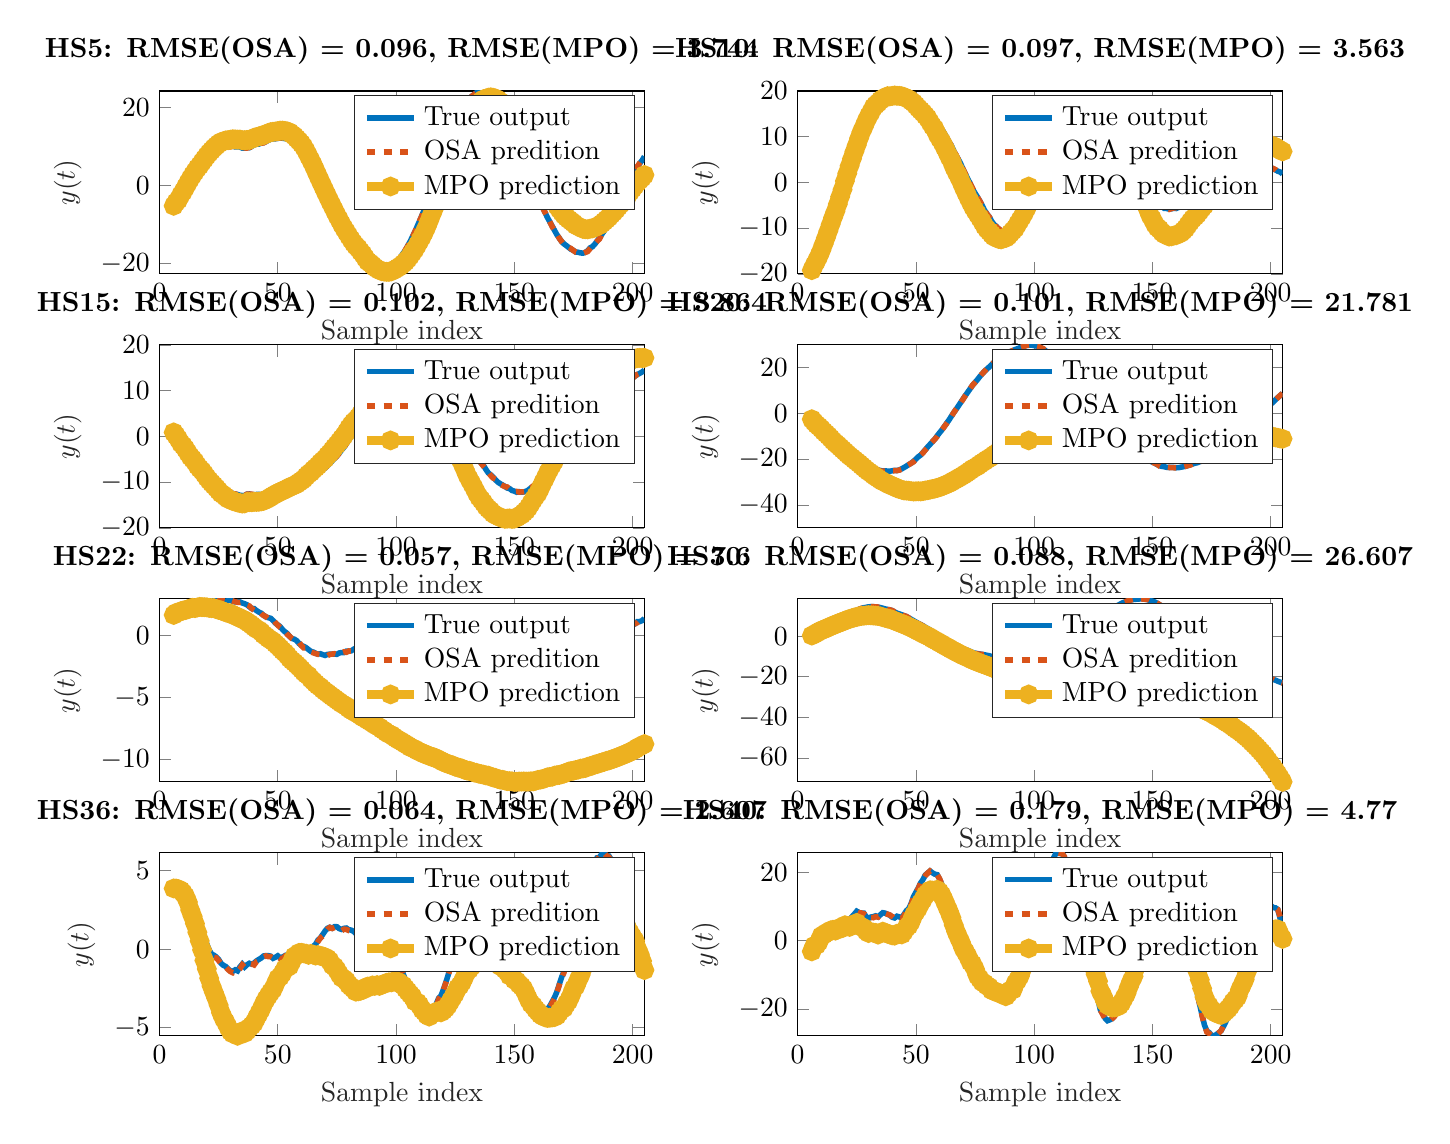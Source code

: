 % This file was created by matlab2tikz.
%
\definecolor{mycolor1}{rgb}{0.0,0.447,0.741}%
\definecolor{mycolor2}{rgb}{0.85,0.325,0.098}%
\definecolor{mycolor3}{rgb}{0.929,0.694,0.125}%
%
\begin{tikzpicture}

\begin{axis}[%
width=6.159cm,
height=2.323cm,
at={(0cm,9.677cm)},
scale only axis,
xmin=0,
xmax=205,
xlabel style={font=\color{white!15!black}},
xlabel={Sample index},
ymin=-22.611,
ymax=24.314,
ylabel style={font=\color{white!15!black}},
ylabel={$y(t)$},
axis background/.style={fill=white},
title style={font=\bfseries},
title={HS5: RMSE(OSA) = 0.096, RMSE(MPO) = 3.744},
legend style={legend cell align=left, align=left, draw=white!15!black}
]
\addplot [color=mycolor1, line width=2.0pt]
  table[row sep=crcr]{%
6	-5.158\\
7	-4.264\\
8	-3.587\\
9	-2.427\\
10	-1.55\\
11	-0.46\\
13	1.678\\
14	2.43\\
15	3.205\\
16	3.946\\
17	4.584\\
18	5.507\\
19	6.145\\
20	6.903\\
21	7.496\\
22	8.175\\
25	9.511\\
26	10.0\\
27	9.929\\
28	10.087\\
29	9.993\\
30	10.175\\
31	10.135\\
32	9.956\\
33	10.003\\
34	9.915\\
35	9.648\\
36	9.656\\
37	9.834\\
38	9.757\\
39	10.094\\
40	10.496\\
41	10.629\\
42	10.691\\
43	10.909\\
44	11.065\\
45	11.315\\
46	11.639\\
47	11.918\\
48	11.999\\
49	12.047\\
50	12.152\\
51	12.238\\
52	12.183\\
54	12.005\\
55	11.838\\
56	11.18\\
57	10.695\\
58	9.925\\
59	9.419\\
60	8.731\\
61	7.757\\
62	6.699\\
65	2.835\\
66	1.453\\
67	0.107\\
68	-1.329\\
69	-2.571\\
70	-3.902\\
71	-5.342\\
73	-7.67\\
74	-8.893\\
75	-10.203\\
76	-11.275\\
77	-12.468\\
78	-13.414\\
80	-15.373\\
81	-16.322\\
82	-17.092\\
83	-17.66\\
84	-18.152\\
85	-19.072\\
86	-19.644\\
87	-20.475\\
88	-21.212\\
89	-21.571\\
92	-22.443\\
93	-22.58\\
94	-22.466\\
95	-22.289\\
96	-22.022\\
97	-21.686\\
98	-21.219\\
100	-19.895\\
101	-19.095\\
102	-18.231\\
103	-17.322\\
104	-16.527\\
105	-15.339\\
106	-14.258\\
107	-12.962\\
108	-11.795\\
109	-10.337\\
110	-8.98\\
111	-7.542\\
112	-5.995\\
113	-4.381\\
115	-0.879\\
117	2.485\\
118	4.262\\
119	5.96\\
120	7.742\\
121	9.256\\
123	12.592\\
124	14.084\\
126	17.132\\
127	18.177\\
128	19.282\\
130	21.354\\
131	22.236\\
132	22.946\\
133	23.345\\
134	23.896\\
136	24.196\\
137	24.314\\
138	24.09\\
139	23.961\\
140	23.601\\
141	23.134\\
143	21.989\\
144	21.016\\
145	19.888\\
146	18.698\\
147	17.395\\
148	16.0\\
149	14.282\\
150	12.676\\
151	10.977\\
152	9.448\\
153	7.749\\
154	5.954\\
155	4.442\\
157	1.053\\
158	-0.396\\
159	-1.803\\
160	-3.256\\
161	-4.555\\
162	-5.578\\
163	-6.909\\
164	-8.157\\
168	-12.576\\
169	-13.434\\
170	-14.32\\
171	-14.931\\
172	-15.372\\
174	-16.322\\
175	-16.595\\
176	-17.021\\
177	-17.069\\
178	-17.241\\
179	-17.285\\
180	-17.1\\
181	-16.665\\
182	-15.952\\
183	-15.645\\
184	-15.014\\
185	-14.189\\
186	-13.393\\
187	-12.455\\
188	-11.571\\
191	-8.153\\
192	-7.128\\
194	-4.745\\
195	-3.588\\
196	-2.303\\
198	0.095\\
199	1.496\\
200	2.589\\
201	3.805\\
202	4.846\\
203	5.732\\
204	6.493\\
205	7.51\\
};
\addlegendentry{True output}

\addplot [color=mycolor2, dashed, line width=2.0pt]
  table[row sep=crcr]{%
6	-5.185\\
7	-4.32\\
8	-3.498\\
11	-0.461\\
12	0.617\\
14	2.633\\
15	3.288\\
16	4.021\\
17	4.497\\
18	5.342\\
19	6.212\\
20	6.936\\
21	7.598\\
22	8.044\\
23	8.755\\
24	9.11\\
25	9.57\\
26	9.832\\
27	10.132\\
28	10.086\\
29	10.076\\
30	9.967\\
31	10.221\\
32	10.048\\
33	9.897\\
34	9.897\\
35	9.722\\
37	9.662\\
38	9.824\\
39	10.045\\
40	10.485\\
41	10.67\\
42	10.911\\
43	10.91\\
44	10.993\\
45	11.321\\
46	11.671\\
47	11.866\\
48	12.035\\
49	12.136\\
51	12.27\\
52	12.253\\
53	12.098\\
54	11.981\\
55	11.76\\
56	11.328\\
57	10.782\\
58	10.058\\
59	9.243\\
60	8.689\\
61	7.882\\
62	6.769\\
64	4.181\\
65	2.871\\
66	1.39\\
67	0.044\\
68	-1.225\\
69	-2.626\\
71	-5.169\\
72	-6.59\\
74	-8.898\\
75	-10.019\\
76	-11.262\\
77	-12.456\\
78	-13.512\\
79	-14.33\\
80	-15.329\\
81	-16.247\\
82	-17.199\\
83	-17.822\\
84	-18.18\\
85	-18.819\\
86	-19.656\\
87	-20.525\\
88	-21.277\\
89	-21.532\\
90	-21.988\\
91	-22.272\\
92	-22.366\\
93	-22.578\\
94	-22.611\\
95	-22.389\\
97	-21.719\\
98	-21.289\\
99	-20.596\\
100	-19.861\\
101	-19.184\\
102	-18.386\\
103	-17.36\\
104	-16.372\\
105	-15.454\\
107	-13.066\\
109	-10.431\\
110	-8.937\\
111	-7.619\\
113	-4.397\\
114	-2.629\\
115	-0.822\\
116	0.804\\
118	4.226\\
119	6.083\\
120	7.798\\
121	9.367\\
122	10.777\\
123	12.539\\
124	14.21\\
125	15.731\\
126	17.065\\
127	18.27\\
128	19.293\\
129	20.396\\
130	21.235\\
131	22.219\\
132	22.942\\
133	23.425\\
134	23.857\\
135	24.068\\
136	24.18\\
137	24.229\\
138	24.017\\
139	23.901\\
140	23.684\\
141	23.109\\
142	22.576\\
143	21.903\\
144	21.078\\
145	20.019\\
146	18.729\\
147	17.257\\
148	15.949\\
149	14.435\\
150	12.782\\
151	10.951\\
152	9.296\\
153	7.76\\
155	4.484\\
156	2.728\\
157	1.113\\
158	-0.344\\
159	-1.874\\
161	-4.471\\
163	-6.87\\
164	-7.94\\
166	-10.517\\
167	-11.412\\
168	-12.422\\
169	-13.478\\
170	-14.323\\
171	-15.124\\
173	-15.812\\
174	-16.14\\
175	-16.641\\
176	-17.062\\
177	-17.153\\
178	-17.138\\
179	-17.338\\
180	-17.1\\
181	-16.881\\
182	-16.162\\
183	-15.48\\
184	-14.893\\
185	-14.225\\
186	-13.634\\
187	-12.432\\
188	-11.395\\
189	-10.508\\
190	-9.455\\
191	-8.16\\
192	-6.979\\
193	-5.96\\
194	-4.727\\
195	-3.602\\
198	0.137\\
199	1.474\\
200	2.642\\
201	3.768\\
202	4.958\\
203	5.824\\
205	7.411\\
};
\addlegendentry{OSA predition}

\addplot [color=mycolor3, line width=3.0pt, draw=none, mark=*, mark options={solid, mycolor3}]
  table[row sep=crcr]{%
6	-5.158\\
7	-4.264\\
8	-3.587\\
9	-2.427\\
10	-1.496\\
11	-0.402\\
12	0.695\\
13	1.742\\
14	2.711\\
15	3.593\\
16	4.481\\
17	5.191\\
18	6.059\\
19	6.855\\
20	7.669\\
21	8.392\\
22	9.044\\
23	9.691\\
24	10.238\\
25	10.772\\
26	11.22\\
27	11.42\\
28	11.628\\
29	11.686\\
30	11.813\\
31	11.92\\
32	11.883\\
33	11.843\\
34	11.839\\
35	11.672\\
36	11.682\\
37	11.746\\
38	11.757\\
39	11.989\\
40	12.325\\
41	12.478\\
42	12.661\\
43	12.843\\
44	12.959\\
45	13.24\\
46	13.543\\
47	13.738\\
48	13.834\\
49	13.909\\
50	14.015\\
51	14.129\\
52	14.14\\
53	14.05\\
54	13.958\\
55	13.725\\
56	13.186\\
57	12.749\\
58	12.105\\
59	11.49\\
60	10.799\\
61	9.949\\
62	8.891\\
63	7.696\\
64	6.516\\
65	5.298\\
66	3.925\\
67	2.572\\
68	1.246\\
69	-0.065\\
70	-1.385\\
71	-2.646\\
72	-3.937\\
73	-5.15\\
74	-6.365\\
75	-7.598\\
76	-8.696\\
77	-9.87\\
78	-10.908\\
79	-11.863\\
80	-12.847\\
81	-13.783\\
82	-14.671\\
83	-15.43\\
84	-16.025\\
85	-16.854\\
86	-17.587\\
87	-18.519\\
88	-19.362\\
89	-19.828\\
90	-20.361\\
91	-20.903\\
92	-21.316\\
93	-21.697\\
94	-21.933\\
95	-22.037\\
96	-22.081\\
97	-22.09\\
98	-21.981\\
99	-21.673\\
100	-21.317\\
101	-20.939\\
102	-20.548\\
103	-20.012\\
104	-19.465\\
105	-18.771\\
106	-17.999\\
107	-17.115\\
108	-16.279\\
109	-15.218\\
110	-14.144\\
111	-13.08\\
112	-11.84\\
113	-10.501\\
114	-9.022\\
115	-7.456\\
116	-5.973\\
117	-4.419\\
118	-2.781\\
119	-1.052\\
120	0.74\\
121	2.38\\
122	4.004\\
123	5.733\\
124	7.476\\
125	9.218\\
126	10.896\\
127	12.327\\
128	13.714\\
129	15.142\\
130	16.456\\
131	17.695\\
132	18.792\\
133	19.633\\
134	20.559\\
135	21.17\\
136	21.747\\
137	22.214\\
138	22.373\\
139	22.591\\
140	22.686\\
141	22.573\\
142	22.403\\
143	22.14\\
144	21.586\\
145	20.943\\
146	20.138\\
147	19.113\\
148	18.067\\
149	16.812\\
150	15.6\\
151	14.232\\
152	12.93\\
153	11.55\\
154	10.162\\
155	8.919\\
156	7.498\\
157	6.165\\
158	4.992\\
159	3.761\\
160	2.635\\
161	1.596\\
162	0.643\\
163	-0.44\\
164	-1.356\\
165	-2.321\\
166	-3.381\\
167	-4.239\\
168	-5.152\\
169	-5.991\\
170	-6.767\\
171	-7.525\\
172	-8.1\\
173	-8.619\\
174	-9.099\\
175	-9.568\\
176	-10.142\\
177	-10.433\\
178	-10.741\\
179	-11.078\\
180	-11.152\\
181	-11.191\\
182	-11.028\\
183	-10.962\\
184	-10.724\\
185	-10.383\\
186	-10.178\\
187	-9.683\\
188	-9.159\\
189	-8.62\\
190	-8.076\\
191	-7.389\\
192	-6.786\\
193	-6.13\\
194	-5.383\\
195	-4.695\\
196	-3.938\\
197	-3.193\\
198	-2.42\\
199	-1.497\\
200	-0.757\\
201	0.03\\
202	0.806\\
203	1.459\\
204	2.041\\
205	2.766\\
};
\addlegendentry{MPO prediction}

\end{axis}

\begin{axis}[%
width=6.159cm,
height=2.323cm,
at={(8.104cm,9.677cm)},
scale only axis,
xmin=0,
xmax=205,
xlabel style={font=\color{white!15!black}},
xlabel={Sample index},
ymin=-20,
ymax=20,
ylabel style={font=\color{white!15!black}},
ylabel={$y(t)$},
axis background/.style={fill=white},
title style={font=\bfseries},
title={HS10: RMSE(OSA) = 0.097, RMSE(MPO) = 3.563},
legend style={legend cell align=left, align=left, draw=white!15!black}
]
\addplot [color=mycolor1, line width=2.0pt]
  table[row sep=crcr]{%
6	-19.199\\
7	-18.146\\
8	-17.174\\
9	-16.111\\
12	-12.208\\
13	-10.864\\
14	-9.393\\
16	-6.744\\
18	-3.777\\
19	-2.361\\
20	-0.564\\
21	0.904\\
22	2.544\\
23	3.913\\
24	5.412\\
25	6.828\\
26	8.214\\
27	9.414\\
28	10.575\\
29	11.774\\
30	12.774\\
31	13.69\\
32	14.717\\
33	15.289\\
35	16.492\\
36	16.937\\
37	17.347\\
38	17.571\\
39	17.839\\
40	18.05\\
41	18.226\\
42	18.28\\
43	18.456\\
44	18.571\\
45	18.592\\
46	18.364\\
47	18.494\\
48	18.116\\
49	18.002\\
50	17.685\\
51	17.168\\
52	16.952\\
53	16.617\\
54	16.101\\
55	15.806\\
57	14.343\\
58	13.898\\
59	13.102\\
60	12.227\\
61	11.552\\
62	10.789\\
63	9.818\\
64	8.871\\
65	8.06\\
67	5.822\\
68	5.03\\
69	4.035\\
70	2.826\\
71	1.759\\
72	0.718\\
73	-0.279\\
74	-1.472\\
77	-4.022\\
78	-5.013\\
79	-6.075\\
80	-6.849\\
81	-7.518\\
82	-8.464\\
83	-9.18\\
84	-9.621\\
85	-10.194\\
86	-10.546\\
87	-10.728\\
88	-10.842\\
89	-10.938\\
90	-10.606\\
91	-10.541\\
92	-10.29\\
93	-9.779\\
95	-9.05\\
96	-8.476\\
97	-7.926\\
98	-7.013\\
99	-6.298\\
100	-5.512\\
102	-4.23\\
103	-3.671\\
104	-2.99\\
105	-2.437\\
106	-2.026\\
107	-1.695\\
108	-1.076\\
109	-0.6\\
110	-0.056\\
111	0.786\\
112	1.239\\
113	1.845\\
114	2.406\\
115	2.618\\
116	3.104\\
117	3.551\\
118	3.786\\
119	4.235\\
120	4.623\\
121	5.218\\
122	5.228\\
123	5.578\\
124	5.621\\
125	5.753\\
126	6.128\\
127	6.084\\
128	5.994\\
129	6.08\\
130	6.016\\
131	6.0\\
132	5.819\\
133	5.562\\
134	5.538\\
135	5.276\\
136	4.943\\
137	4.534\\
138	4.184\\
139	3.683\\
140	3.153\\
141	2.553\\
142	2.009\\
143	1.515\\
146	-0.427\\
147	-0.953\\
148	-1.891\\
149	-2.897\\
150	-3.404\\
151	-4.072\\
152	-4.658\\
153	-4.812\\
154	-5.263\\
155	-5.683\\
156	-5.707\\
157	-5.84\\
158	-5.784\\
159	-5.629\\
160	-5.701\\
162	-5.281\\
163	-4.934\\
164	-4.525\\
165	-4.153\\
166	-3.648\\
167	-3.197\\
168	-3.074\\
169	-2.651\\
171	-2.122\\
173	-1.353\\
174	-0.895\\
175	-0.353\\
176	0.088\\
177	0.364\\
179	1.346\\
180	1.652\\
181	2.034\\
182	2.361\\
183	2.502\\
184	2.942\\
185	3.088\\
186	3.41\\
187	3.617\\
188	3.686\\
189	3.703\\
190	3.811\\
191	4.032\\
192	3.94\\
193	3.864\\
194	3.711\\
195	3.642\\
196	3.466\\
197	3.401\\
198	3.293\\
199	3.351\\
200	3.204\\
201	3.001\\
202	2.735\\
203	2.442\\
204	2.276\\
205	1.848\\
};
\addlegendentry{True output}

\addplot [color=mycolor2, dashed, line width=2.0pt]
  table[row sep=crcr]{%
6	-19.042\\
7	-18.076\\
8	-17.224\\
9	-15.949\\
10	-14.889\\
11	-13.407\\
12	-12.119\\
14	-9.46\\
15	-7.991\\
16	-6.784\\
18	-3.697\\
19	-2.282\\
20	-0.621\\
21	0.985\\
22	2.445\\
23	4.014\\
24	5.331\\
25	6.773\\
26	8.244\\
27	9.564\\
28	10.465\\
29	11.722\\
30	12.774\\
31	13.668\\
32	14.686\\
33	15.277\\
34	15.779\\
35	16.502\\
36	16.913\\
37	17.353\\
38	17.681\\
39	17.611\\
40	18.044\\
41	18.262\\
42	18.354\\
43	18.376\\
44	18.499\\
45	18.579\\
46	18.51\\
47	18.306\\
48	18.217\\
49	17.877\\
50	17.674\\
52	16.848\\
53	16.609\\
54	16.181\\
55	15.704\\
56	15.096\\
57	14.4\\
58	13.88\\
59	12.856\\
60	12.408\\
61	11.607\\
62	10.684\\
63	9.846\\
64	8.829\\
65	8.066\\
66	6.821\\
67	6.027\\
68	4.913\\
69	4.036\\
70	2.815\\
71	1.796\\
72	0.682\\
73	-0.328\\
74	-1.313\\
75	-2.35\\
76	-3.181\\
78	-4.952\\
79	-6.029\\
80	-6.921\\
81	-7.523\\
82	-8.297\\
83	-9.17\\
84	-9.693\\
85	-10.128\\
86	-10.504\\
87	-10.648\\
88	-10.929\\
89	-10.716\\
90	-10.699\\
91	-10.413\\
92	-10.414\\
93	-9.727\\
96	-8.533\\
97	-7.869\\
99	-6.268\\
100	-5.448\\
101	-4.961\\
102	-4.164\\
103	-3.6\\
104	-2.918\\
105	-2.557\\
106	-2.092\\
107	-1.602\\
108	-1.004\\
109	-0.603\\
110	-0.07\\
111	0.681\\
112	1.303\\
113	1.81\\
114	2.349\\
115	2.743\\
116	3.05\\
117	3.378\\
118	3.957\\
119	4.213\\
120	4.694\\
121	5.034\\
122	5.332\\
123	5.475\\
124	5.729\\
125	5.736\\
126	6.086\\
127	5.965\\
128	6.138\\
129	6.034\\
130	5.884\\
131	6.072\\
132	5.801\\
133	5.673\\
134	5.377\\
135	5.32\\
136	4.939\\
137	4.424\\
138	4.064\\
139	3.738\\
140	3.288\\
141	2.651\\
142	1.852\\
143	1.406\\
144	0.978\\
145	0.277\\
146	-0.405\\
147	-1.166\\
148	-1.893\\
149	-2.821\\
150	-3.409\\
151	-4.138\\
152	-4.501\\
153	-4.817\\
154	-5.233\\
155	-5.577\\
156	-5.807\\
157	-5.909\\
159	-5.56\\
161	-5.546\\
162	-5.349\\
163	-4.971\\
164	-4.533\\
165	-3.927\\
166	-3.663\\
167	-3.268\\
168	-3.017\\
169	-2.819\\
170	-2.255\\
172	-1.817\\
173	-1.287\\
174	-0.858\\
175	-0.391\\
176	0.092\\
177	0.347\\
178	0.935\\
179	1.116\\
180	1.79\\
181	2.146\\
182	2.113\\
183	2.64\\
184	2.923\\
185	3.118\\
186	3.356\\
187	3.688\\
188	3.606\\
189	3.682\\
191	4.007\\
192	3.918\\
193	3.766\\
194	3.876\\
195	3.615\\
196	3.392\\
197	3.378\\
198	3.444\\
199	3.219\\
200	3.187\\
201	3.057\\
202	2.794\\
203	2.316\\
204	2.144\\
205	2.043\\
};
\addlegendentry{OSA predition}

\addplot [color=mycolor3, line width=3.0pt, draw=none, mark=*, mark options={solid, mycolor3}]
  table[row sep=crcr]{%
6	-19.199\\
7	-18.146\\
8	-17.174\\
9	-16.111\\
10	-14.889\\
11	-13.503\\
12	-12.098\\
13	-10.654\\
14	-9.157\\
15	-7.683\\
16	-6.333\\
17	-4.764\\
18	-3.127\\
19	-1.561\\
20	0.292\\
21	1.966\\
22	3.625\\
23	5.182\\
24	6.724\\
25	8.154\\
26	9.656\\
27	11.043\\
28	12.166\\
29	13.404\\
30	14.467\\
31	15.358\\
32	16.373\\
33	16.936\\
34	17.397\\
35	17.951\\
36	18.3\\
37	18.609\\
38	18.861\\
39	18.823\\
40	18.919\\
41	19.008\\
42	18.943\\
43	18.929\\
44	18.85\\
45	18.699\\
46	18.432\\
47	18.223\\
48	17.786\\
49	17.406\\
50	16.859\\
51	16.277\\
52	15.758\\
53	15.236\\
54	14.639\\
55	14.043\\
56	13.173\\
57	12.338\\
58	11.691\\
59	10.526\\
60	9.662\\
61	8.853\\
62	7.823\\
63	6.804\\
64	5.683\\
65	4.736\\
66	3.415\\
67	2.357\\
68	1.364\\
69	0.291\\
70	-0.951\\
71	-2.065\\
72	-3.162\\
73	-4.215\\
74	-5.262\\
75	-6.114\\
76	-6.918\\
77	-7.71\\
78	-8.576\\
79	-9.486\\
80	-10.194\\
81	-10.714\\
82	-11.339\\
83	-11.865\\
84	-12.134\\
85	-12.374\\
86	-12.447\\
87	-12.28\\
88	-12.149\\
89	-11.717\\
90	-11.12\\
91	-10.578\\
92	-10.028\\
93	-9.126\\
94	-8.287\\
95	-7.442\\
96	-6.507\\
97	-5.476\\
98	-4.21\\
99	-3.098\\
100	-1.867\\
101	-0.969\\
102	0.078\\
103	1.032\\
104	2.073\\
105	2.844\\
106	3.477\\
107	4.125\\
108	5.0\\
109	5.675\\
110	6.413\\
111	7.311\\
112	7.932\\
113	8.581\\
114	9.115\\
115	9.472\\
116	9.885\\
117	10.121\\
118	10.462\\
119	10.753\\
120	11.067\\
121	11.4\\
122	11.311\\
123	11.365\\
124	11.257\\
125	11.15\\
126	11.207\\
127	10.786\\
128	10.508\\
129	10.206\\
130	9.664\\
131	9.373\\
132	8.758\\
133	8.195\\
134	7.655\\
135	7.016\\
136	6.276\\
137	5.308\\
138	4.409\\
139	3.475\\
140	2.563\\
141	1.601\\
142	0.515\\
143	-0.481\\
144	-1.45\\
145	-2.495\\
146	-3.496\\
147	-4.556\\
148	-5.867\\
149	-7.176\\
150	-8.068\\
151	-9.103\\
152	-9.822\\
153	-10.246\\
154	-10.873\\
155	-11.317\\
156	-11.562\\
157	-11.836\\
158	-11.78\\
159	-11.635\\
160	-11.556\\
161	-11.309\\
162	-11.053\\
163	-10.594\\
164	-10.077\\
165	-9.338\\
166	-8.628\\
167	-7.981\\
168	-7.483\\
169	-6.946\\
170	-6.271\\
171	-5.604\\
172	-4.988\\
173	-4.145\\
174	-3.267\\
175	-2.393\\
176	-1.516\\
177	-0.853\\
178	0.105\\
179	0.795\\
180	1.612\\
181	2.488\\
182	2.929\\
183	3.612\\
184	4.392\\
185	4.862\\
186	5.532\\
187	6.123\\
188	6.43\\
189	6.732\\
190	7.152\\
191	7.586\\
192	7.715\\
193	7.761\\
194	7.932\\
195	8.007\\
196	7.913\\
197	7.992\\
198	8.118\\
199	8.137\\
200	8.063\\
201	7.977\\
202	7.761\\
203	7.38\\
204	7.086\\
205	6.773\\
};
\addlegendentry{MPO prediction}

\end{axis}

\begin{axis}[%
width=6.159cm,
height=2.323cm,
at={(0cm,6.452cm)},
scale only axis,
xmin=0,
xmax=205,
xlabel style={font=\color{white!15!black}},
xlabel={Sample index},
ymin=-20,
ymax=20,
ylabel style={font=\color{white!15!black}},
ylabel={$y(t)$},
axis background/.style={fill=white},
title style={font=\bfseries},
title={HS15: RMSE(OSA) = 0.102, RMSE(MPO) = 3.864},
legend style={legend cell align=left, align=left, draw=white!15!black}
]
\addplot [color=mycolor1, line width=2.0pt]
  table[row sep=crcr]{%
6	0.868\\
7	0.172\\
8	-0.594\\
9	-1.488\\
11	-2.662\\
12	-3.338\\
13	-4.187\\
14	-4.79\\
15	-5.173\\
16	-5.832\\
17	-6.586\\
18	-7.062\\
19	-7.511\\
20	-8.111\\
21	-8.745\\
22	-9.283\\
23	-9.643\\
24	-10.082\\
25	-10.587\\
26	-11.211\\
27	-11.433\\
28	-11.706\\
29	-12.083\\
30	-12.347\\
32	-12.617\\
33	-12.714\\
34	-12.89\\
35	-12.943\\
36	-12.936\\
37	-12.645\\
38	-12.61\\
39	-12.791\\
40	-12.736\\
41	-12.718\\
42	-12.682\\
43	-12.77\\
44	-12.748\\
45	-12.589\\
46	-12.346\\
47	-12.143\\
48	-12.052\\
51	-11.403\\
52	-11.426\\
53	-11.337\\
54	-11.178\\
56	-10.927\\
57	-10.922\\
58	-10.833\\
59	-10.611\\
60	-10.28\\
61	-10.121\\
63	-9.424\\
64	-9.047\\
65	-8.77\\
66	-8.403\\
67	-8.114\\
68	-7.612\\
69	-7.253\\
70	-6.93\\
72	-5.911\\
75	-4.293\\
76	-3.666\\
77	-2.985\\
78	-2.374\\
79	-1.639\\
80	-0.742\\
81	-0.06\\
82	0.648\\
83	1.161\\
84	1.818\\
85	2.569\\
86	3.241\\
87	3.538\\
88	4.183\\
90	5.421\\
91	5.769\\
94	7.455\\
95	7.896\\
96	8.126\\
97	8.609\\
98	9.135\\
99	9.571\\
100	9.717\\
101	10.034\\
102	10.333\\
103	10.694\\
104	10.791\\
105	10.936\\
106	10.876\\
107	11.009\\
108	11.009\\
109	10.932\\
110	10.72\\
112	10.35\\
113	9.955\\
114	9.726\\
115	9.35\\
116	9.187\\
117	8.851\\
118	8.534\\
119	8.023\\
120	7.438\\
121	6.896\\
122	6.226\\
123	5.443\\
124	4.781\\
125	4.011\\
126	3.011\\
127	2.308\\
128	1.374\\
129	0.366\\
130	-0.806\\
132	-2.465\\
133	-3.32\\
134	-4.353\\
135	-5.246\\
136	-5.855\\
137	-6.399\\
138	-7.249\\
139	-8.004\\
140	-8.411\\
141	-8.9\\
142	-9.494\\
143	-10.004\\
144	-10.348\\
145	-10.632\\
146	-10.936\\
147	-11.309\\
148	-11.435\\
149	-11.829\\
150	-11.989\\
151	-12.214\\
152	-12.094\\
153	-12.213\\
154	-12.154\\
155	-11.997\\
156	-11.718\\
157	-11.273\\
158	-10.945\\
159	-10.514\\
160	-10.248\\
161	-9.66\\
162	-8.869\\
164	-7.756\\
165	-7.099\\
166	-6.538\\
167	-5.996\\
168	-5.493\\
169	-4.763\\
170	-4.215\\
171	-3.731\\
172	-3.158\\
173	-2.46\\
174	-1.984\\
175	-1.452\\
176	-0.901\\
177	-0.165\\
178	0.419\\
179	0.85\\
180	1.483\\
181	2.27\\
182	2.915\\
183	3.473\\
184	3.855\\
185	4.532\\
186	5.264\\
187	5.877\\
188	6.262\\
189	6.967\\
190	7.602\\
191	8.149\\
192	8.552\\
193	9.109\\
196	11.026\\
197	11.568\\
198	11.893\\
199	12.268\\
200	12.808\\
201	13.172\\
202	13.498\\
204	14.076\\
205	14.463\\
};
\addlegendentry{True output}

\addplot [color=mycolor2, dashed, line width=2.0pt]
  table[row sep=crcr]{%
6	0.904\\
7	0.059\\
8	-0.683\\
9	-1.353\\
10	-2.042\\
11	-2.797\\
12	-3.452\\
13	-4.067\\
14	-4.702\\
15	-5.382\\
16	-5.944\\
17	-6.351\\
18	-7.022\\
19	-7.716\\
20	-8.196\\
21	-8.617\\
22	-9.204\\
23	-9.759\\
24	-10.128\\
25	-10.597\\
26	-11.042\\
27	-11.512\\
28	-11.82\\
29	-12.078\\
30	-12.177\\
31	-12.579\\
32	-12.597\\
33	-12.771\\
34	-12.786\\
35	-12.995\\
36	-12.896\\
37	-12.654\\
38	-12.664\\
39	-12.645\\
40	-12.767\\
41	-12.78\\
42	-12.765\\
43	-12.608\\
44	-12.727\\
45	-12.597\\
46	-12.439\\
47	-12.084\\
48	-11.917\\
49	-11.882\\
50	-11.707\\
52	-11.265\\
53	-11.288\\
54	-11.242\\
55	-11.052\\
56	-10.931\\
58	-10.808\\
59	-10.587\\
60	-10.427\\
61	-10.01\\
62	-9.7\\
63	-9.409\\
64	-9.236\\
65	-8.62\\
66	-8.445\\
67	-8.022\\
68	-7.697\\
69	-7.257\\
70	-6.911\\
71	-6.36\\
72	-6.016\\
73	-5.346\\
74	-4.793\\
75	-4.299\\
76	-3.707\\
78	-2.376\\
80	-0.793\\
81	-0.041\\
82	0.587\\
83	1.158\\
84	1.801\\
85	2.579\\
86	3.073\\
87	3.731\\
88	4.163\\
89	4.684\\
90	5.241\\
91	6.014\\
92	6.309\\
93	6.776\\
94	7.389\\
95	7.907\\
96	8.184\\
97	8.585\\
98	9.038\\
99	9.449\\
100	9.923\\
101	10.012\\
102	10.256\\
103	10.48\\
104	10.987\\
105	10.873\\
106	10.937\\
107	10.844\\
108	11.015\\
109	10.947\\
110	10.772\\
112	10.233\\
113	9.989\\
114	9.669\\
115	9.448\\
116	9.093\\
117	8.853\\
118	8.48\\
119	8.045\\
121	6.843\\
122	6.111\\
123	5.529\\
124	4.791\\
125	3.843\\
126	3.151\\
127	2.239\\
128	1.354\\
129	0.283\\
130	-0.739\\
131	-1.687\\
132	-2.479\\
133	-3.369\\
135	-5.225\\
137	-6.575\\
138	-7.153\\
139	-7.836\\
140	-8.564\\
141	-9.11\\
142	-9.342\\
143	-9.836\\
144	-10.466\\
145	-10.743\\
146	-10.994\\
147	-11.076\\
148	-11.537\\
150	-12.116\\
151	-12.049\\
152	-12.197\\
153	-12.144\\
154	-12.131\\
155	-12.049\\
156	-11.729\\
158	-10.838\\
159	-10.606\\
160	-10.242\\
161	-9.645\\
162	-8.92\\
163	-8.304\\
164	-7.613\\
165	-7.224\\
167	-6.016\\
168	-5.274\\
169	-4.851\\
170	-4.29\\
171	-3.77\\
172	-2.98\\
173	-2.624\\
174	-1.98\\
175	-1.479\\
176	-0.815\\
177	-0.251\\
178	0.388\\
179	0.864\\
180	1.513\\
182	2.897\\
183	3.441\\
184	3.967\\
185	4.421\\
186	5.154\\
187	5.829\\
188	6.535\\
189	6.862\\
191	8.022\\
192	8.779\\
193	9.118\\
194	9.617\\
195	10.324\\
196	11.117\\
197	11.559\\
198	11.846\\
199	12.196\\
200	12.715\\
201	13.2\\
202	13.569\\
203	13.793\\
204	13.977\\
205	14.381\\
};
\addlegendentry{OSA predition}

\addplot [color=mycolor3, line width=3.0pt, draw=none, mark=*, mark options={solid, mycolor3}]
  table[row sep=crcr]{%
6	0.868\\
7	0.172\\
8	-0.594\\
9	-1.488\\
10	-2.042\\
11	-2.746\\
12	-3.566\\
13	-4.365\\
14	-4.948\\
15	-5.569\\
16	-6.394\\
17	-7.028\\
18	-7.553\\
19	-8.245\\
20	-8.981\\
21	-9.616\\
22	-10.194\\
23	-10.727\\
24	-11.275\\
25	-11.884\\
26	-12.459\\
27	-12.803\\
28	-13.245\\
29	-13.682\\
30	-13.878\\
31	-14.154\\
32	-14.297\\
33	-14.46\\
34	-14.594\\
35	-14.698\\
36	-14.667\\
37	-14.365\\
38	-14.378\\
39	-14.405\\
40	-14.327\\
41	-14.323\\
42	-14.302\\
43	-14.216\\
44	-14.112\\
45	-13.877\\
46	-13.606\\
47	-13.275\\
48	-12.961\\
49	-12.662\\
50	-12.382\\
51	-12.117\\
52	-11.909\\
53	-11.654\\
54	-11.416\\
55	-11.132\\
56	-10.883\\
57	-10.71\\
58	-10.448\\
59	-10.049\\
60	-9.698\\
61	-9.313\\
62	-8.751\\
63	-8.245\\
64	-7.869\\
65	-7.329\\
66	-6.87\\
67	-6.391\\
68	-5.801\\
69	-5.339\\
70	-4.882\\
71	-4.218\\
72	-3.689\\
73	-3.039\\
74	-2.382\\
75	-1.811\\
76	-1.155\\
77	-0.479\\
78	0.139\\
79	0.93\\
80	1.781\\
81	2.47\\
82	3.112\\
83	3.571\\
84	4.163\\
85	4.85\\
86	5.281\\
87	5.637\\
88	6.178\\
89	6.565\\
90	6.915\\
91	7.305\\
92	7.692\\
93	7.988\\
94	8.342\\
95	8.58\\
96	8.64\\
97	8.907\\
98	9.14\\
99	9.231\\
100	9.306\\
101	9.375\\
102	9.374\\
103	9.326\\
104	9.312\\
105	9.138\\
106	8.862\\
107	8.633\\
108	8.351\\
109	8.025\\
110	7.582\\
111	7.126\\
112	6.582\\
113	5.957\\
114	5.411\\
115	4.855\\
116	4.385\\
117	3.806\\
118	3.224\\
119	2.492\\
120	1.701\\
121	0.907\\
122	-0.071\\
123	-0.986\\
124	-1.828\\
125	-2.94\\
126	-3.978\\
127	-4.886\\
128	-6.002\\
129	-7.184\\
130	-8.43\\
131	-9.404\\
132	-10.334\\
133	-11.292\\
134	-12.335\\
135	-13.224\\
136	-13.863\\
137	-14.542\\
138	-15.294\\
139	-15.841\\
140	-16.294\\
141	-16.859\\
142	-17.209\\
143	-17.452\\
144	-17.725\\
145	-17.878\\
146	-18.026\\
147	-17.998\\
148	-17.948\\
149	-18.054\\
150	-18.003\\
151	-17.8\\
152	-17.432\\
153	-17.158\\
154	-16.681\\
155	-16.197\\
156	-15.526\\
157	-14.691\\
158	-13.868\\
159	-13.086\\
160	-12.393\\
161	-11.351\\
162	-10.195\\
163	-9.213\\
164	-8.094\\
165	-7.115\\
166	-6.215\\
167	-5.287\\
168	-4.224\\
169	-3.167\\
170	-2.292\\
171	-1.454\\
172	-0.385\\
173	0.519\\
174	1.322\\
175	2.155\\
176	3.042\\
177	3.987\\
178	4.792\\
179	5.467\\
180	6.326\\
181	7.24\\
182	8.037\\
183	8.705\\
184	9.299\\
185	9.996\\
186	10.698\\
187	11.306\\
188	11.934\\
189	12.577\\
190	13.068\\
191	13.482\\
192	13.979\\
193	14.463\\
194	14.901\\
195	15.397\\
196	15.961\\
197	16.335\\
198	16.464\\
199	16.61\\
200	16.846\\
201	16.981\\
202	17.117\\
203	17.158\\
204	17.124\\
205	17.169\\
};
\addlegendentry{MPO prediction}

\end{axis}

\begin{axis}[%
width=6.159cm,
height=2.323cm,
at={(8.104cm,6.452cm)},
scale only axis,
xmin=0,
xmax=205,
xlabel style={font=\color{white!15!black}},
xlabel={Sample index},
ymin=-50,
ymax=30.01,
ylabel style={font=\color{white!15!black}},
ylabel={$y(t)$},
axis background/.style={fill=white},
title style={font=\bfseries},
title={HS20: RMSE(OSA) = 0.101, RMSE(MPO) = 21.781},
legend style={legend cell align=left, align=left, draw=white!15!black}
]
\addplot [color=mycolor1, line width=2.0pt]
  table[row sep=crcr]{%
6	-2.496\\
7	-3.71\\
8	-4.829\\
10	-6.523\\
11	-7.692\\
13	-9.767\\
14	-10.616\\
15	-11.789\\
16	-12.679\\
18	-14.313\\
21	-16.907\\
22	-17.56\\
23	-18.166\\
25	-19.609\\
26	-20.272\\
27	-21.031\\
28	-21.68\\
29	-22.379\\
30	-22.92\\
31	-23.394\\
32	-23.92\\
33	-24.361\\
34	-24.69\\
35	-24.972\\
36	-25.135\\
37	-25.082\\
38	-25.191\\
39	-25.252\\
40	-25.042\\
41	-24.902\\
42	-24.945\\
43	-24.678\\
44	-24.224\\
46	-23.024\\
47	-22.317\\
48	-21.737\\
49	-20.933\\
50	-19.96\\
51	-18.939\\
52	-18.212\\
54	-15.852\\
55	-14.614\\
58	-11.21\\
59	-9.781\\
60	-8.45\\
61	-7.18\\
64	-2.824\\
66	0.393\\
67	1.806\\
69	4.888\\
71	7.972\\
74	12.379\\
76	14.778\\
77	16.11\\
78	17.346\\
79	18.425\\
80	19.419\\
81	20.348\\
83	22.368\\
85	23.905\\
86	24.754\\
87	25.393\\
88	26.091\\
89	26.648\\
90	27.106\\
91	27.529\\
92	27.99\\
94	28.767\\
96	29.502\\
97	29.779\\
98	29.895\\
99	29.923\\
100	29.713\\
101	29.47\\
103	28.746\\
105	27.321\\
107	26.148\\
109	24.898\\
112	22.248\\
114	20.67\\
115	19.548\\
116	18.31\\
118	16.275\\
121	12.276\\
122	11.148\\
123	9.873\\
125	7.141\\
126	5.956\\
127	4.724\\
129	2.046\\
130	0.648\\
131	-0.539\\
132	-1.896\\
133	-3.311\\
134	-4.855\\
135	-6.183\\
136	-7.432\\
137	-8.91\\
138	-10.201\\
139	-11.44\\
140	-12.49\\
143	-15.822\\
144	-16.766\\
145	-17.573\\
146	-18.423\\
148	-20.273\\
150	-21.282\\
151	-21.686\\
152	-22.365\\
153	-22.87\\
154	-23.108\\
155	-23.285\\
156	-23.536\\
157	-23.622\\
158	-23.591\\
159	-23.619\\
160	-23.734\\
161	-23.683\\
163	-23.3\\
164	-23.032\\
165	-22.803\\
166	-22.422\\
168	-21.752\\
169	-21.525\\
170	-21.084\\
171	-20.597\\
172	-20.182\\
173	-19.643\\
175	-18.371\\
176	-17.6\\
177	-17.032\\
178	-16.311\\
179	-15.452\\
180	-14.658\\
181	-13.654\\
182	-13.027\\
183	-11.915\\
184	-10.952\\
185	-10.183\\
186	-9.346\\
187	-8.348\\
188	-7.193\\
189	-6.162\\
190	-5.237\\
191	-4.355\\
192	-3.259\\
193	-2.231\\
194	-1.398\\
195	-0.635\\
196	0.277\\
198	2.198\\
199	3.055\\
202	5.964\\
203	7.011\\
204	7.815\\
205	8.841\\
};
\addlegendentry{True output}

\addplot [color=mycolor2, dashed, line width=2.0pt]
  table[row sep=crcr]{%
6	-2.623\\
7	-3.575\\
8	-4.906\\
9	-5.656\\
10	-6.681\\
11	-7.57\\
13	-9.725\\
14	-10.89\\
15	-11.689\\
16	-12.733\\
17	-13.454\\
18	-14.441\\
19	-15.149\\
21	-16.964\\
22	-17.728\\
23	-18.157\\
26	-20.289\\
27	-21.061\\
29	-22.416\\
30	-22.988\\
31	-23.383\\
32	-24.027\\
35	-25.11\\
36	-25.267\\
37	-25.112\\
38	-25.264\\
39	-25.282\\
40	-25.067\\
42	-24.988\\
43	-24.745\\
44	-24.433\\
45	-23.886\\
46	-22.939\\
47	-22.401\\
48	-21.741\\
49	-21.155\\
50	-20.058\\
52	-18.102\\
53	-17.247\\
54	-15.904\\
55	-14.839\\
56	-13.386\\
58	-11.269\\
59	-10.057\\
60	-8.495\\
61	-7.182\\
63	-4.38\\
64	-2.992\\
66	0.366\\
67	1.871\\
68	3.265\\
70	6.344\\
71	7.98\\
72	9.49\\
74	12.444\\
75	13.556\\
76	14.772\\
77	16.108\\
78	17.343\\
80	19.554\\
81	20.323\\
82	21.235\\
83	22.391\\
84	23.241\\
85	23.917\\
86	24.714\\
87	25.424\\
88	26.038\\
89	26.798\\
90	27.089\\
91	27.563\\
92	27.872\\
93	28.391\\
94	28.773\\
96	29.45\\
97	29.858\\
98	29.996\\
99	30.01\\
100	29.857\\
101	29.463\\
102	29.219\\
103	28.719\\
104	28.273\\
105	27.291\\
106	26.705\\
107	25.991\\
108	25.592\\
109	25.07\\
110	24.11\\
111	23.048\\
112	22.185\\
113	21.407\\
114	20.738\\
115	19.785\\
116	18.355\\
117	17.22\\
118	16.196\\
119	15.054\\
121	12.28\\
122	10.988\\
123	9.862\\
124	8.646\\
125	7.193\\
126	5.85\\
127	4.681\\
128	3.431\\
129	2.131\\
130	0.68\\
132	-1.858\\
133	-3.33\\
134	-4.712\\
135	-6.218\\
136	-7.528\\
137	-8.947\\
138	-10.224\\
140	-12.683\\
141	-13.515\\
142	-14.791\\
144	-16.839\\
147	-19.321\\
148	-20.315\\
149	-21.003\\
150	-21.35\\
151	-21.784\\
152	-22.155\\
153	-23.025\\
154	-23.24\\
155	-23.57\\
156	-23.459\\
157	-23.612\\
158	-23.649\\
159	-23.727\\
161	-23.731\\
162	-23.617\\
163	-23.396\\
164	-23.114\\
165	-22.755\\
166	-22.538\\
167	-22.02\\
168	-21.857\\
169	-21.488\\
170	-21.216\\
171	-20.644\\
172	-20.284\\
174	-19.044\\
175	-18.494\\
176	-17.641\\
178	-16.389\\
179	-15.589\\
180	-14.671\\
183	-12.071\\
184	-10.889\\
185	-10.336\\
186	-9.271\\
187	-8.398\\
188	-7.429\\
189	-6.146\\
190	-5.18\\
192	-3.401\\
193	-2.245\\
194	-1.408\\
195	-0.501\\
196	0.201\\
197	1.077\\
198	2.125\\
199	3.115\\
201	4.874\\
202	5.879\\
203	6.944\\
204	7.905\\
205	8.776\\
};
\addlegendentry{OSA predition}

\addplot [color=mycolor3, line width=3.0pt, draw=none, mark=*, mark options={solid, mycolor3}]
  table[row sep=crcr]{%
6	-2.496\\
7	-3.71\\
8	-4.829\\
9	-5.683\\
10	-6.681\\
11	-7.796\\
12	-8.763\\
13	-9.744\\
14	-10.812\\
15	-11.946\\
16	-12.912\\
17	-13.777\\
18	-14.772\\
19	-15.715\\
20	-16.654\\
21	-17.648\\
22	-18.569\\
23	-19.336\\
24	-20.214\\
25	-21.053\\
26	-21.871\\
27	-22.799\\
28	-23.669\\
29	-24.586\\
30	-25.389\\
31	-26.082\\
32	-26.934\\
33	-27.681\\
34	-28.345\\
35	-29.078\\
36	-29.736\\
37	-30.132\\
38	-30.758\\
39	-31.322\\
40	-31.605\\
41	-32.077\\
42	-32.69\\
43	-33.022\\
44	-33.348\\
45	-33.652\\
46	-33.706\\
47	-33.803\\
48	-33.989\\
49	-34.114\\
50	-34.051\\
51	-34.007\\
52	-34.071\\
53	-33.934\\
54	-33.688\\
55	-33.546\\
56	-33.302\\
57	-33.042\\
58	-32.854\\
59	-32.556\\
60	-32.216\\
61	-31.896\\
62	-31.429\\
63	-30.971\\
64	-30.582\\
65	-30.004\\
66	-29.368\\
67	-28.83\\
68	-28.239\\
69	-27.646\\
70	-27.034\\
71	-26.37\\
72	-25.674\\
73	-24.933\\
74	-24.168\\
75	-23.619\\
76	-23.052\\
77	-22.265\\
78	-21.536\\
79	-20.901\\
80	-20.165\\
81	-19.546\\
82	-18.9\\
83	-18.092\\
84	-17.397\\
85	-16.732\\
86	-15.95\\
87	-15.262\\
88	-14.545\\
89	-13.742\\
90	-13.077\\
91	-12.37\\
92	-11.683\\
93	-10.958\\
94	-10.18\\
95	-9.412\\
96	-8.61\\
97	-7.76\\
98	-6.974\\
99	-6.209\\
100	-5.528\\
101	-4.919\\
102	-4.274\\
103	-3.648\\
104	-3.109\\
105	-2.673\\
106	-2.115\\
107	-1.651\\
108	-1.055\\
109	-0.322\\
110	0.166\\
111	0.566\\
112	1.008\\
113	1.521\\
114	2.12\\
115	2.599\\
116	2.878\\
117	3.296\\
118	3.711\\
119	3.952\\
120	4.2\\
121	4.492\\
122	4.78\\
123	4.999\\
124	5.25\\
125	5.41\\
126	5.637\\
127	5.836\\
128	5.975\\
129	6.111\\
130	6.173\\
131	6.35\\
132	6.414\\
133	6.353\\
134	6.276\\
135	6.285\\
136	6.259\\
137	6.013\\
138	5.903\\
139	5.818\\
140	5.699\\
141	5.675\\
142	5.498\\
143	5.29\\
144	5.174\\
145	5.085\\
146	4.922\\
147	4.697\\
148	4.397\\
149	4.259\\
150	4.141\\
151	4.027\\
152	3.834\\
153	3.523\\
154	3.387\\
155	3.106\\
156	2.915\\
157	2.815\\
158	2.71\\
159	2.473\\
160	2.173\\
161	1.95\\
162	1.734\\
163	1.489\\
164	1.25\\
165	1.028\\
166	0.788\\
167	0.608\\
168	0.266\\
169	-0.122\\
170	-0.445\\
171	-0.733\\
172	-1.169\\
173	-1.477\\
174	-1.726\\
175	-2.12\\
176	-2.341\\
177	-2.742\\
178	-3.097\\
179	-3.407\\
180	-3.714\\
181	-3.98\\
182	-4.435\\
183	-4.609\\
184	-4.806\\
185	-5.347\\
186	-5.687\\
187	-5.927\\
188	-6.235\\
189	-6.484\\
190	-6.789\\
191	-7.135\\
192	-7.395\\
193	-7.634\\
194	-8.052\\
195	-8.403\\
196	-8.722\\
197	-9.088\\
198	-9.387\\
199	-9.688\\
200	-9.914\\
201	-10.215\\
202	-10.448\\
203	-10.631\\
204	-10.909\\
205	-11.049\\
};
\addlegendentry{MPO prediction}

\end{axis}

\begin{axis}[%
width=6.159cm,
height=2.323cm,
at={(0cm,3.226cm)},
scale only axis,
xmin=0,
xmax=205,
xlabel style={font=\color{white!15!black}},
xlabel={Sample index},
ymin=-11.774,
ymax=2.942,
ylabel style={font=\color{white!15!black}},
ylabel={$y(t)$},
axis background/.style={fill=white},
title style={font=\bfseries},
title={HS22: RMSE(OSA) = 0.057, RMSE(MPO) = 7.6},
legend style={legend cell align=left, align=left, draw=white!15!black}
]
\addplot [color=mycolor1, line width=2.0pt]
  table[row sep=crcr]{%
6	1.647\\
7	1.822\\
8	1.862\\
9	1.955\\
10	2.104\\
11	2.205\\
12	2.347\\
13	2.409\\
14	2.482\\
15	2.562\\
16	2.674\\
17	2.706\\
18	2.752\\
19	2.812\\
20	2.785\\
21	2.791\\
22	2.881\\
23	2.879\\
24	2.784\\
25	2.808\\
26	2.849\\
28	2.744\\
29	2.809\\
30	2.832\\
31	2.727\\
32	2.703\\
33	2.717\\
34	2.7\\
35	2.614\\
36	2.549\\
37	2.47\\
38	2.305\\
39	2.177\\
40	2.164\\
41	2.004\\
42	1.881\\
43	1.795\\
44	1.629\\
45	1.494\\
46	1.431\\
47	1.38\\
48	1.209\\
49	0.994\\
51	0.716\\
52	0.482\\
53	0.298\\
54	0.164\\
55	-0.08\\
56	-0.241\\
57	-0.298\\
58	-0.419\\
59	-0.643\\
60	-0.808\\
61	-0.881\\
62	-0.982\\
63	-1.134\\
64	-1.278\\
65	-1.335\\
66	-1.431\\
67	-1.505\\
68	-1.467\\
69	-1.544\\
70	-1.603\\
71	-1.521\\
72	-1.504\\
73	-1.494\\
75	-1.513\\
76	-1.406\\
77	-1.375\\
78	-1.383\\
79	-1.259\\
80	-1.272\\
81	-1.243\\
82	-1.118\\
83	-1.01\\
84	-0.981\\
85	-0.971\\
86	-0.885\\
87	-0.806\\
88	-0.814\\
89	-0.704\\
90	-0.707\\
91	-0.703\\
92	-0.601\\
93	-0.615\\
94	-0.676\\
95	-0.627\\
96	-0.616\\
97	-0.64\\
98	-0.589\\
99	-0.593\\
100	-0.672\\
101	-0.649\\
102	-0.596\\
103	-0.656\\
104	-0.69\\
105	-0.643\\
106	-0.715\\
107	-0.649\\
108	-0.614\\
110	-0.676\\
111	-0.629\\
112	-0.555\\
113	-0.572\\
114	-0.572\\
115	-0.491\\
116	-0.465\\
117	-0.521\\
118	-0.652\\
119	-0.681\\
120	-0.685\\
121	-0.671\\
122	-0.723\\
123	-0.791\\
124	-0.723\\
125	-0.801\\
126	-0.785\\
127	-0.802\\
128	-0.899\\
130	-0.905\\
131	-0.925\\
132	-0.987\\
133	-0.994\\
134	-1.076\\
135	-1.107\\
136	-1.1\\
137	-1.151\\
138	-1.222\\
139	-1.33\\
140	-1.348\\
141	-1.449\\
142	-1.615\\
143	-1.666\\
144	-1.681\\
145	-1.777\\
146	-1.842\\
147	-1.876\\
148	-1.856\\
149	-1.901\\
150	-1.855\\
151	-1.815\\
152	-1.836\\
153	-1.818\\
154	-1.742\\
155	-1.726\\
156	-1.746\\
157	-1.659\\
158	-1.528\\
159	-1.427\\
160	-1.351\\
161	-1.226\\
162	-1.112\\
163	-1.017\\
165	-0.751\\
166	-0.765\\
167	-0.666\\
168	-0.513\\
170	-0.441\\
171	-0.323\\
172	-0.159\\
173	-0.133\\
175	-0.042\\
176	-0.067\\
177	0.015\\
178	0.12\\
179	0.057\\
180	0.059\\
181	0.211\\
182	0.23\\
183	0.213\\
184	0.25\\
185	0.318\\
186	0.349\\
187	0.323\\
188	0.38\\
189	0.378\\
190	0.353\\
191	0.399\\
192	0.455\\
193	0.42\\
195	0.571\\
196	0.586\\
197	0.58\\
198	0.674\\
199	0.805\\
200	0.854\\
201	0.934\\
202	1.117\\
203	1.118\\
204	1.197\\
205	1.362\\
};
\addlegendentry{True output}

\addplot [color=mycolor2, dashed, line width=2.0pt]
  table[row sep=crcr]{%
6	1.588\\
7	1.806\\
8	1.955\\
9	1.971\\
10	2.006\\
11	2.191\\
12	2.317\\
13	2.499\\
14	2.485\\
15	2.489\\
16	2.666\\
17	2.778\\
18	2.725\\
20	2.844\\
21	2.764\\
22	2.81\\
23	2.942\\
24	2.829\\
25	2.75\\
26	2.803\\
27	2.814\\
28	2.775\\
29	2.729\\
30	2.842\\
31	2.77\\
32	2.713\\
33	2.667\\
34	2.656\\
35	2.7\\
36	2.568\\
37	2.447\\
38	2.369\\
39	2.157\\
40	2.033\\
41	2.072\\
42	1.941\\
43	1.749\\
44	1.609\\
45	1.515\\
46	1.357\\
47	1.358\\
48	1.316\\
49	1.036\\
50	0.827\\
51	0.649\\
52	0.538\\
54	0.09\\
55	-0.063\\
56	-0.256\\
57	-0.362\\
58	-0.437\\
59	-0.545\\
60	-0.822\\
61	-1.002\\
62	-0.994\\
63	-1.042\\
64	-1.338\\
65	-1.393\\
66	-1.456\\
67	-1.511\\
68	-1.534\\
69	-1.527\\
70	-1.59\\
71	-1.626\\
72	-1.524\\
74	-1.466\\
75	-1.514\\
76	-1.518\\
77	-1.371\\
78	-1.313\\
79	-1.349\\
80	-1.248\\
81	-1.261\\
82	-1.179\\
83	-1.041\\
84	-0.924\\
86	-0.959\\
87	-0.815\\
88	-0.768\\
89	-0.784\\
90	-0.641\\
91	-0.719\\
92	-0.658\\
93	-0.554\\
94	-0.652\\
95	-0.674\\
96	-0.667\\
97	-0.601\\
98	-0.59\\
99	-0.625\\
100	-0.617\\
101	-0.712\\
102	-0.638\\
103	-0.604\\
104	-0.687\\
105	-0.711\\
106	-0.685\\
107	-0.709\\
108	-0.617\\
109	-0.648\\
110	-0.623\\
111	-0.696\\
112	-0.646\\
113	-0.483\\
114	-0.582\\
115	-0.567\\
116	-0.43\\
117	-0.469\\
118	-0.569\\
119	-0.738\\
120	-0.778\\
121	-0.717\\
122	-0.675\\
123	-0.733\\
124	-0.821\\
125	-0.785\\
126	-0.832\\
127	-0.761\\
128	-0.839\\
129	-1.006\\
130	-0.918\\
131	-0.902\\
132	-0.966\\
133	-1.052\\
134	-1.009\\
135	-1.16\\
136	-1.133\\
137	-1.14\\
138	-1.204\\
139	-1.249\\
140	-1.472\\
141	-1.415\\
142	-1.535\\
143	-1.752\\
144	-1.76\\
145	-1.721\\
146	-1.859\\
147	-1.924\\
148	-1.903\\
149	-1.868\\
150	-1.956\\
151	-1.824\\
152	-1.781\\
153	-1.834\\
154	-1.81\\
155	-1.74\\
156	-1.698\\
157	-1.727\\
158	-1.638\\
159	-1.42\\
160	-1.297\\
161	-1.287\\
163	-0.992\\
164	-0.896\\
165	-0.811\\
166	-0.676\\
167	-0.667\\
168	-0.619\\
169	-0.453\\
170	-0.395\\
171	-0.377\\
172	-0.229\\
173	-0.03\\
174	-0.099\\
175	-0.063\\
176	-0.006\\
177	-0.08\\
178	0.088\\
179	0.126\\
180	0.053\\
181	0.122\\
182	0.243\\
183	0.259\\
184	0.255\\
185	0.234\\
186	0.362\\
187	0.361\\
188	0.329\\
189	0.408\\
190	0.349\\
191	0.36\\
192	0.399\\
193	0.483\\
194	0.433\\
195	0.528\\
196	0.608\\
197	0.61\\
198	0.603\\
199	0.726\\
200	0.872\\
201	0.943\\
202	1.034\\
203	1.22\\
204	1.148\\
205	1.282\\
};
\addlegendentry{OSA predition}

\addplot [color=mycolor3, line width=3.0pt, draw=none, mark=*, mark options={solid, mycolor3}]
  table[row sep=crcr]{%
6	1.647\\
7	1.822\\
8	1.862\\
9	1.955\\
10	2.006\\
11	2.046\\
12	2.108\\
13	2.18\\
14	2.227\\
15	2.201\\
16	2.252\\
17	2.298\\
18	2.281\\
19	2.273\\
20	2.264\\
21	2.219\\
22	2.199\\
23	2.203\\
24	2.119\\
25	2.061\\
26	2.021\\
27	1.935\\
28	1.862\\
29	1.808\\
30	1.773\\
31	1.652\\
32	1.585\\
33	1.51\\
34	1.395\\
35	1.319\\
36	1.234\\
37	1.1\\
38	0.974\\
39	0.829\\
40	0.673\\
41	0.523\\
42	0.432\\
43	0.28\\
44	0.074\\
45	-0.061\\
46	-0.223\\
47	-0.353\\
48	-0.472\\
49	-0.662\\
50	-0.827\\
51	-1.02\\
52	-1.22\\
53	-1.386\\
54	-1.591\\
55	-1.834\\
56	-2.017\\
57	-2.167\\
58	-2.352\\
59	-2.532\\
60	-2.728\\
61	-2.942\\
62	-3.114\\
63	-3.244\\
64	-3.489\\
65	-3.664\\
66	-3.853\\
67	-4.027\\
68	-4.155\\
69	-4.338\\
70	-4.494\\
71	-4.629\\
72	-4.782\\
73	-4.922\\
74	-5.058\\
75	-5.205\\
76	-5.339\\
77	-5.48\\
78	-5.587\\
79	-5.7\\
80	-5.867\\
81	-6.002\\
82	-6.111\\
83	-6.218\\
84	-6.323\\
85	-6.453\\
86	-6.589\\
87	-6.686\\
88	-6.811\\
89	-6.93\\
90	-7.044\\
91	-7.182\\
92	-7.286\\
93	-7.391\\
94	-7.547\\
95	-7.66\\
96	-7.813\\
97	-7.93\\
98	-7.995\\
99	-8.144\\
100	-8.278\\
101	-8.399\\
102	-8.499\\
103	-8.616\\
104	-8.738\\
105	-8.847\\
106	-8.987\\
107	-9.063\\
108	-9.147\\
109	-9.277\\
110	-9.354\\
111	-9.44\\
112	-9.548\\
113	-9.593\\
114	-9.682\\
115	-9.766\\
116	-9.798\\
117	-9.879\\
118	-9.986\\
119	-10.071\\
120	-10.185\\
121	-10.263\\
122	-10.339\\
123	-10.4\\
124	-10.447\\
125	-10.556\\
126	-10.613\\
127	-10.651\\
128	-10.711\\
129	-10.814\\
130	-10.866\\
131	-10.886\\
132	-10.953\\
133	-11.023\\
134	-11.057\\
135	-11.121\\
136	-11.158\\
137	-11.2\\
138	-11.256\\
139	-11.274\\
140	-11.355\\
141	-11.416\\
142	-11.46\\
143	-11.536\\
144	-11.593\\
145	-11.612\\
146	-11.663\\
147	-11.721\\
148	-11.723\\
149	-11.735\\
150	-11.774\\
151	-11.772\\
152	-11.754\\
153	-11.755\\
154	-11.747\\
155	-11.758\\
156	-11.753\\
157	-11.735\\
158	-11.736\\
159	-11.687\\
160	-11.62\\
161	-11.596\\
162	-11.559\\
163	-11.489\\
164	-11.412\\
165	-11.384\\
166	-11.365\\
167	-11.276\\
168	-11.243\\
169	-11.22\\
170	-11.164\\
171	-11.113\\
172	-11.039\\
173	-10.947\\
174	-10.908\\
175	-10.88\\
176	-10.823\\
177	-10.789\\
178	-10.713\\
179	-10.695\\
180	-10.666\\
181	-10.567\\
182	-10.519\\
183	-10.467\\
184	-10.387\\
185	-10.345\\
186	-10.272\\
187	-10.22\\
188	-10.162\\
189	-10.091\\
190	-10.048\\
191	-9.979\\
192	-9.919\\
193	-9.851\\
194	-9.768\\
195	-9.696\\
196	-9.615\\
197	-9.546\\
198	-9.46\\
199	-9.362\\
200	-9.278\\
201	-9.168\\
202	-9.041\\
203	-8.935\\
204	-8.844\\
205	-8.734\\
};
\addlegendentry{MPO prediction}

\end{axis}

\begin{axis}[%
width=6.159cm,
height=2.323cm,
at={(8.104cm,3.226cm)},
scale only axis,
xmin=0,
xmax=205,
xlabel style={font=\color{white!15!black}},
xlabel={Sample index},
ymin=-71.703,
ymax=18.321,
ylabel style={font=\color{white!15!black}},
ylabel={$y(t)$},
axis background/.style={fill=white},
title style={font=\bfseries},
title={HS30: RMSE(OSA) = 0.088, RMSE(MPO) = 26.607},
legend style={legend cell align=left, align=left, draw=white!15!black}
]
\addplot [color=mycolor1, line width=2.0pt]
  table[row sep=crcr]{%
6	0.263\\
7	0.863\\
9	2.201\\
10	2.887\\
11	3.418\\
12	3.908\\
13	4.581\\
14	5.36\\
15	6.091\\
16	6.687\\
18	8.111\\
21	10.312\\
23	11.642\\
24	12.21\\
27	13.654\\
28	13.96\\
30	14.403\\
31	14.489\\
32	14.456\\
33	14.376\\
34	14.241\\
35	14.048\\
37	13.397\\
38	13.123\\
39	12.94\\
40	12.551\\
41	11.904\\
42	11.341\\
43	10.948\\
44	10.518\\
46	9.603\\
47	8.972\\
50	6.951\\
51	6.279\\
53	5.067\\
56	3.04\\
57	2.194\\
58	1.394\\
61	-0.653\\
63	-2.143\\
65	-3.51\\
66	-4.044\\
67	-4.675\\
68	-5.21\\
69	-5.809\\
70	-6.295\\
71	-6.69\\
72	-7.034\\
74	-8.044\\
75	-8.396\\
79	-9.192\\
81	-9.665\\
82	-9.997\\
84	-10.545\\
86	-10.942\\
89	-11.051\\
90	-11.165\\
91	-11.338\\
92	-11.306\\
95	-10.685\\
96	-10.661\\
97	-10.49\\
98	-10.237\\
103	-8.74\\
105	-7.785\\
107	-6.674\\
108	-6.014\\
109	-5.425\\
111	-4.125\\
112	-3.41\\
113	-2.826\\
115	-1.283\\
119	1.886\\
121	3.631\\
122	4.513\\
124	6.412\\
125	7.416\\
126	8.204\\
127	9.117\\
128	9.908\\
133	13.618\\
137	16.154\\
138	16.667\\
140	17.506\\
141	17.836\\
142	18.044\\
145	18.321\\
146	18.259\\
147	18.117\\
148	17.895\\
150	17.22\\
151	16.794\\
152	16.175\\
153	15.45\\
154	14.807\\
155	14.068\\
156	13.223\\
157	12.422\\
159	11.143\\
160	10.399\\
161	9.463\\
164	7.112\\
165	6.229\\
166	5.495\\
167	4.695\\
169	3.207\\
170	2.387\\
171	1.51\\
172	0.564\\
173	-0.27\\
175	-2.092\\
176	-3.214\\
178	-5.14\\
179	-5.915\\
181	-7.746\\
182	-8.567\\
183	-9.343\\
184	-10.276\\
185	-11.129\\
186	-11.83\\
187	-12.282\\
188	-12.799\\
189	-13.73\\
190	-14.564\\
191	-15.344\\
192	-16.011\\
193	-16.619\\
194	-17.094\\
195	-17.855\\
197	-19.159\\
198	-19.718\\
199	-20.438\\
200	-20.905\\
202	-21.691\\
203	-22.214\\
204	-22.646\\
205	-23.038\\
};
\addlegendentry{True output}

\addplot [color=mycolor2, dashed, line width=2.0pt]
  table[row sep=crcr]{%
6	0.166\\
7	0.91\\
8	1.478\\
9	2.229\\
10	2.833\\
12	3.887\\
13	4.529\\
14	5.233\\
15	6.002\\
17	7.41\\
18	8.026\\
19	8.765\\
20	9.614\\
21	10.246\\
22	10.964\\
23	11.632\\
24	12.239\\
25	12.696\\
26	13.249\\
28	13.984\\
29	14.263\\
30	14.451\\
31	14.447\\
32	14.497\\
34	14.306\\
35	14.022\\
37	13.357\\
38	13.108\\
39	12.937\\
40	12.595\\
41	11.938\\
43	10.864\\
44	10.377\\
46	9.691\\
47	8.957\\
48	8.358\\
49	7.714\\
50	6.873\\
51	6.191\\
52	5.675\\
53	4.949\\
54	4.489\\
56	3.111\\
57	2.114\\
58	1.5\\
59	0.635\\
60	-0.137\\
61	-0.602\\
62	-1.454\\
63	-2.07\\
64	-2.824\\
65	-3.644\\
66	-4.116\\
69	-5.769\\
70	-6.416\\
71	-6.624\\
72	-7.206\\
73	-7.48\\
74	-8.084\\
75	-8.36\\
76	-8.779\\
77	-8.881\\
78	-9.024\\
79	-9.085\\
80	-9.443\\
81	-9.634\\
82	-9.928\\
83	-10.345\\
85	-10.867\\
86	-11.008\\
88	-11.043\\
89	-11.127\\
90	-11.144\\
91	-11.42\\
92	-11.31\\
93	-11.294\\
94	-10.946\\
95	-10.733\\
96	-10.587\\
97	-10.516\\
98	-10.274\\
99	-10.13\\
100	-9.605\\
101	-9.395\\
102	-9.137\\
103	-8.791\\
104	-8.365\\
106	-7.354\\
107	-6.63\\
108	-6.153\\
109	-5.393\\
110	-4.871\\
111	-4.06\\
112	-3.555\\
113	-2.801\\
114	-2.149\\
115	-1.285\\
116	-0.686\\
117	0.342\\
118	1.027\\
121	3.511\\
122	4.514\\
123	5.337\\
124	6.452\\
127	9.156\\
128	9.935\\
129	10.53\\
130	11.437\\
131	12.057\\
133	13.59\\
134	14.234\\
135	14.787\\
136	15.58\\
137	16.057\\
138	16.684\\
140	17.537\\
142	18.086\\
143	18.169\\
144	18.204\\
145	18.283\\
146	18.273\\
147	18.122\\
148	18.019\\
149	17.508\\
150	17.294\\
151	16.815\\
152	16.244\\
153	15.471\\
154	14.835\\
155	14.033\\
156	13.153\\
157	12.433\\
158	11.646\\
159	11.123\\
160	10.338\\
161	9.623\\
162	8.654\\
163	7.944\\
164	6.903\\
165	6.337\\
166	5.459\\
167	4.635\\
168	3.889\\
169	3.301\\
170	2.392\\
171	1.544\\
173	-0.33\\
174	-1.069\\
175	-2.159\\
176	-3.104\\
177	-4.272\\
178	-5.091\\
179	-6.09\\
180	-6.783\\
181	-7.942\\
182	-8.46\\
183	-9.391\\
184	-10.225\\
185	-11.184\\
187	-12.56\\
188	-12.874\\
189	-13.506\\
190	-14.325\\
191	-15.41\\
192	-16.276\\
193	-16.686\\
194	-17.268\\
195	-17.645\\
196	-18.513\\
197	-19.095\\
198	-19.938\\
199	-20.417\\
200	-21.095\\
201	-21.272\\
202	-21.856\\
203	-22.093\\
204	-22.713\\
205	-23.042\\
};
\addlegendentry{OSA predition}

\addplot [color=mycolor3, line width=3.0pt, draw=none, mark=*, mark options={solid, mycolor3}]
  table[row sep=crcr]{%
6	0.263\\
7	0.863\\
8	1.512\\
9	2.201\\
10	2.833\\
11	3.289\\
12	3.709\\
13	4.264\\
14	4.822\\
15	5.309\\
16	5.737\\
17	6.27\\
18	6.678\\
19	7.106\\
20	7.62\\
21	8.053\\
22	8.431\\
23	8.837\\
24	9.17\\
25	9.419\\
26	9.746\\
27	9.953\\
28	10.074\\
29	10.201\\
30	10.312\\
31	10.253\\
32	10.155\\
33	10.045\\
34	9.925\\
35	9.707\\
36	9.343\\
37	8.98\\
38	8.673\\
39	8.469\\
40	8.112\\
41	7.52\\
42	7.051\\
43	6.658\\
44	6.134\\
45	5.656\\
46	5.292\\
47	4.677\\
48	4.098\\
49	3.62\\
50	2.983\\
51	2.32\\
52	1.788\\
53	1.133\\
54	0.555\\
55	0.021\\
56	-0.563\\
57	-1.364\\
58	-1.973\\
59	-2.579\\
60	-3.323\\
61	-3.895\\
62	-4.627\\
63	-5.271\\
64	-5.868\\
65	-6.597\\
66	-7.184\\
67	-7.825\\
68	-8.426\\
69	-9.032\\
70	-9.653\\
71	-10.067\\
72	-10.615\\
73	-11.203\\
74	-11.815\\
75	-12.257\\
76	-12.725\\
77	-13.206\\
78	-13.651\\
79	-14.026\\
80	-14.477\\
81	-14.902\\
82	-15.339\\
83	-15.832\\
84	-16.332\\
85	-16.842\\
86	-17.374\\
87	-17.741\\
88	-18.12\\
89	-18.506\\
90	-18.944\\
91	-19.52\\
92	-19.864\\
93	-20.209\\
94	-20.509\\
95	-20.828\\
96	-21.243\\
97	-21.562\\
98	-21.823\\
99	-22.191\\
100	-22.426\\
101	-22.708\\
102	-23.044\\
103	-23.345\\
104	-23.567\\
105	-23.812\\
106	-24.055\\
107	-24.18\\
108	-24.356\\
109	-24.509\\
110	-24.679\\
111	-24.736\\
112	-24.885\\
113	-25.071\\
114	-25.142\\
115	-25.156\\
116	-25.329\\
117	-25.35\\
118	-25.4\\
119	-25.459\\
120	-25.468\\
121	-25.515\\
122	-25.497\\
123	-25.509\\
124	-25.398\\
125	-25.291\\
126	-25.345\\
127	-25.194\\
128	-25.136\\
129	-25.226\\
130	-25.176\\
131	-25.134\\
132	-25.162\\
133	-25.119\\
134	-25.155\\
135	-25.245\\
136	-25.133\\
137	-25.153\\
138	-25.186\\
139	-25.221\\
140	-25.232\\
141	-25.306\\
142	-25.4\\
143	-25.547\\
144	-25.703\\
145	-25.805\\
146	-25.996\\
147	-26.227\\
148	-26.378\\
149	-26.706\\
150	-26.921\\
151	-27.167\\
152	-27.531\\
153	-27.968\\
154	-28.275\\
155	-28.694\\
156	-29.247\\
157	-29.684\\
158	-30.083\\
159	-30.421\\
160	-30.887\\
161	-31.361\\
162	-31.766\\
163	-32.124\\
164	-32.699\\
165	-33.158\\
166	-33.537\\
167	-34.059\\
168	-34.53\\
169	-34.872\\
170	-35.352\\
171	-35.869\\
172	-36.403\\
173	-36.931\\
174	-37.41\\
175	-38.038\\
176	-38.75\\
177	-39.448\\
178	-40.09\\
179	-40.742\\
180	-41.448\\
181	-42.347\\
182	-43.027\\
183	-43.76\\
184	-44.64\\
185	-45.526\\
186	-46.309\\
187	-47.132\\
188	-48.004\\
189	-49.052\\
190	-49.944\\
191	-51.012\\
192	-52.216\\
193	-53.324\\
194	-54.5\\
195	-55.747\\
196	-57.024\\
197	-58.34\\
198	-59.823\\
199	-61.417\\
200	-63.005\\
201	-64.505\\
202	-66.209\\
203	-67.961\\
204	-69.808\\
205	-71.703\\
};
\addlegendentry{MPO prediction}

\end{axis}

\begin{axis}[%
width=6.159cm,
height=2.323cm,
at={(0cm,0cm)},
scale only axis,
xmin=0,
xmax=205,
xlabel style={font=\color{white!15!black}},
xlabel={Sample index},
ymin=-5.52,
ymax=6.129,
ylabel style={font=\color{white!15!black}},
ylabel={$y(t)$},
axis background/.style={fill=white},
title style={font=\bfseries},
title={HS36: RMSE(OSA) = 0.064, RMSE(MPO) = 2.607},
legend style={legend cell align=left, align=left, draw=white!15!black}
]
\addplot [color=mycolor1, line width=2.0pt]
  table[row sep=crcr]{%
6	3.866\\
7	3.859\\
8	3.821\\
9	3.743\\
10	3.588\\
11	3.472\\
12	3.186\\
13	2.766\\
14	2.507\\
15	2.181\\
16	1.79\\
17	1.461\\
18	1.086\\
19	0.611\\
20	0.331\\
21	-0.052\\
22	-0.31\\
23	-0.387\\
24	-0.496\\
25	-0.65\\
26	-0.899\\
27	-1.031\\
28	-1.101\\
29	-1.254\\
30	-1.39\\
31	-1.41\\
32	-1.317\\
33	-1.383\\
34	-1.132\\
35	-0.953\\
36	-1.134\\
37	-0.992\\
38	-0.9\\
39	-0.955\\
40	-0.884\\
41	-0.749\\
43	-0.563\\
44	-0.435\\
45	-0.41\\
46	-0.413\\
47	-0.447\\
48	-0.584\\
49	-0.518\\
50	-0.423\\
51	-0.548\\
52	-0.505\\
53	-0.422\\
54	-0.59\\
55	-0.649\\
56	-0.406\\
57	-0.204\\
58	-0.154\\
59	-0.0\\
60	-0.014\\
61	-0.036\\
62	-0.015\\
63	-0.082\\
64	0.083\\
65	0.184\\
66	0.312\\
67	0.58\\
68	0.706\\
70	1.156\\
71	1.328\\
72	1.393\\
73	1.331\\
74	1.432\\
75	1.426\\
76	1.305\\
77	1.258\\
78	1.327\\
79	1.343\\
80	1.241\\
81	1.214\\
82	1.139\\
83	0.987\\
84	1.081\\
85	1.136\\
86	1.2\\
87	1.42\\
88	1.443\\
89	1.368\\
90	1.364\\
91	1.16\\
92	1.026\\
93	0.774\\
95	0.454\\
96	0.286\\
97	0.084\\
98	-0.143\\
99	-0.315\\
100	-0.531\\
101	-0.852\\
102	-1.223\\
103	-1.558\\
104	-2.001\\
105	-2.425\\
106	-2.79\\
107	-3.149\\
108	-3.584\\
109	-3.694\\
110	-3.954\\
111	-4.259\\
112	-4.328\\
113	-4.519\\
114	-4.529\\
115	-4.169\\
116	-3.907\\
117	-3.487\\
118	-3.126\\
119	-2.968\\
120	-2.573\\
121	-2.142\\
122	-1.664\\
123	-1.017\\
124	-0.439\\
125	0.133\\
126	0.791\\
127	1.218\\
128	1.699\\
129	2.285\\
130	2.781\\
131	3.043\\
132	3.363\\
133	3.579\\
134	3.576\\
135	3.7\\
136	3.913\\
137	3.81\\
138	3.722\\
139	3.541\\
140	3.244\\
141	2.821\\
142	2.316\\
143	1.868\\
144	1.402\\
146	0.62\\
147	0.18\\
148	-0.295\\
149	-0.595\\
150	-1.039\\
151	-1.319\\
152	-1.648\\
153	-1.902\\
154	-2.205\\
155	-2.659\\
156	-3.132\\
157	-3.453\\
158	-3.651\\
159	-3.867\\
160	-3.993\\
161	-4.065\\
162	-4.041\\
163	-3.956\\
164	-3.836\\
165	-3.618\\
166	-3.353\\
167	-3.068\\
168	-2.712\\
169	-2.243\\
170	-1.782\\
171	-1.417\\
172	-0.824\\
173	-0.392\\
174	0.196\\
175	0.866\\
176	1.281\\
177	1.893\\
178	2.379\\
179	2.926\\
180	3.487\\
181	3.949\\
182	4.547\\
183	4.907\\
184	5.33\\
185	5.817\\
186	5.852\\
187	6.071\\
188	6.089\\
189	5.973\\
190	5.932\\
191	5.694\\
192	5.541\\
193	5.342\\
194	4.9\\
195	4.352\\
196	3.921\\
197	3.248\\
198	2.684\\
199	2.113\\
200	1.597\\
201	1.165\\
202	0.42\\
203	-0.12\\
204	-0.754\\
205	-1.525\\
};
\addlegendentry{True output}

\addplot [color=mycolor2, dashed, line width=2.0pt]
  table[row sep=crcr]{%
6	3.86\\
7	3.813\\
8	3.818\\
9	3.688\\
10	3.577\\
11	3.378\\
12	3.175\\
13	2.727\\
14	2.445\\
15	2.148\\
16	1.74\\
17	1.37\\
18	1.054\\
19	0.577\\
20	0.24\\
21	-0.071\\
22	-0.39\\
23	-0.515\\
24	-0.553\\
25	-0.727\\
26	-0.919\\
27	-1.082\\
28	-1.137\\
29	-1.304\\
30	-1.429\\
31	-1.5\\
32	-1.38\\
33	-1.431\\
34	-1.252\\
35	-0.999\\
36	-1.139\\
37	-1.094\\
38	-0.901\\
39	-0.94\\
40	-1.004\\
41	-0.795\\
42	-0.725\\
43	-0.625\\
44	-0.485\\
45	-0.429\\
46	-0.476\\
47	-0.478\\
48	-0.569\\
49	-0.592\\
50	-0.493\\
51	-0.592\\
52	-0.611\\
53	-0.46\\
54	-0.558\\
55	-0.734\\
56	-0.518\\
57	-0.265\\
58	-0.223\\
59	-0.075\\
60	-0.018\\
61	-0.076\\
62	-0.053\\
63	-0.076\\
64	-0.015\\
65	0.096\\
66	0.221\\
67	0.482\\
68	0.706\\
69	0.833\\
70	1.085\\
71	1.27\\
72	1.381\\
73	1.317\\
74	1.379\\
75	1.376\\
76	1.294\\
77	1.177\\
78	1.271\\
79	1.263\\
80	1.185\\
82	1.115\\
83	0.951\\
84	0.975\\
85	1.079\\
86	1.124\\
88	1.438\\
89	1.317\\
90	1.339\\
91	1.178\\
92	0.985\\
93	0.743\\
94	0.576\\
95	0.39\\
96	0.242\\
97	0.027\\
98	-0.198\\
99	-0.361\\
100	-0.572\\
101	-0.839\\
102	-1.276\\
103	-1.573\\
104	-2.025\\
105	-2.43\\
106	-2.855\\
107	-3.168\\
108	-3.64\\
109	-3.797\\
110	-3.968\\
111	-4.306\\
112	-4.429\\
113	-4.52\\
114	-4.6\\
115	-4.304\\
116	-3.945\\
117	-3.659\\
118	-3.182\\
119	-2.951\\
120	-2.608\\
122	-1.73\\
123	-1.17\\
124	-0.484\\
125	0.061\\
126	0.724\\
127	1.212\\
128	1.643\\
129	2.206\\
130	2.758\\
131	3.019\\
133	3.566\\
134	3.585\\
135	3.622\\
136	3.853\\
137	3.789\\
138	3.634\\
139	3.531\\
140	3.235\\
141	2.808\\
142	2.279\\
143	1.848\\
144	1.318\\
145	0.972\\
146	0.502\\
147	0.156\\
148	-0.397\\
149	-0.628\\
150	-1.073\\
151	-1.382\\
152	-1.734\\
153	-1.971\\
154	-2.245\\
155	-2.647\\
156	-3.134\\
157	-3.528\\
158	-3.687\\
159	-3.937\\
160	-4.052\\
161	-4.16\\
162	-4.109\\
163	-4.022\\
164	-3.866\\
165	-3.685\\
166	-3.438\\
167	-3.141\\
168	-2.765\\
169	-2.291\\
170	-1.831\\
171	-1.488\\
172	-0.942\\
173	-0.37\\
174	0.109\\
175	0.786\\
176	1.227\\
178	2.361\\
179	2.888\\
180	3.395\\
181	3.877\\
182	4.45\\
183	4.888\\
184	5.275\\
185	5.715\\
186	5.895\\
187	5.943\\
188	6.129\\
189	5.954\\
190	5.861\\
191	5.641\\
192	5.491\\
193	5.252\\
194	4.933\\
195	4.283\\
196	3.879\\
197	3.256\\
198	2.626\\
200	1.515\\
201	1.063\\
202	0.41\\
203	-0.187\\
204	-0.751\\
205	-1.538\\
};
\addlegendentry{OSA predition}

\addplot [color=mycolor3, line width=3.0pt, draw=none, mark=*, mark options={solid, mycolor3}]
  table[row sep=crcr]{%
6	3.866\\
7	3.859\\
8	3.821\\
9	3.743\\
10	3.577\\
11	3.36\\
12	3.004\\
13	2.495\\
14	2.092\\
15	1.627\\
16	1.078\\
17	0.525\\
18	-0.049\\
19	-0.717\\
20	-1.255\\
21	-1.85\\
22	-2.349\\
23	-2.745\\
24	-3.13\\
25	-3.56\\
26	-4.043\\
27	-4.395\\
28	-4.651\\
29	-4.965\\
30	-5.226\\
31	-5.384\\
32	-5.397\\
33	-5.52\\
34	-5.368\\
35	-5.224\\
36	-5.349\\
37	-5.202\\
38	-5.006\\
39	-4.863\\
40	-4.683\\
41	-4.386\\
42	-4.103\\
43	-3.822\\
44	-3.484\\
45	-3.201\\
46	-2.966\\
47	-2.74\\
48	-2.549\\
49	-2.217\\
50	-1.882\\
51	-1.75\\
52	-1.527\\
53	-1.255\\
54	-1.163\\
55	-1.065\\
56	-0.75\\
57	-0.467\\
58	-0.376\\
59	-0.237\\
60	-0.231\\
61	-0.265\\
62	-0.287\\
63	-0.362\\
64	-0.3\\
65	-0.354\\
66	-0.408\\
67	-0.376\\
68	-0.43\\
69	-0.459\\
70	-0.511\\
71	-0.599\\
72	-0.754\\
73	-1.015\\
74	-1.125\\
75	-1.328\\
76	-1.588\\
77	-1.808\\
78	-1.895\\
79	-2.028\\
80	-2.257\\
81	-2.396\\
82	-2.528\\
83	-2.706\\
84	-2.681\\
85	-2.65\\
86	-2.594\\
87	-2.446\\
88	-2.383\\
89	-2.397\\
90	-2.312\\
91	-2.337\\
92	-2.29\\
93	-2.34\\
94	-2.27\\
95	-2.211\\
96	-2.144\\
97	-2.112\\
98	-2.113\\
99	-2.055\\
100	-2.041\\
101	-2.085\\
102	-2.223\\
103	-2.313\\
104	-2.511\\
105	-2.688\\
106	-2.869\\
107	-3.041\\
108	-3.331\\
109	-3.391\\
110	-3.576\\
111	-3.844\\
112	-3.981\\
113	-4.197\\
114	-4.296\\
115	-4.154\\
116	-4.077\\
117	-3.982\\
118	-3.944\\
119	-4.026\\
120	-3.909\\
121	-3.757\\
122	-3.568\\
123	-3.308\\
124	-3.061\\
125	-2.813\\
126	-2.488\\
127	-2.313\\
128	-2.078\\
129	-1.746\\
130	-1.422\\
131	-1.278\\
132	-1.082\\
133	-0.904\\
134	-0.856\\
135	-0.709\\
136	-0.441\\
137	-0.407\\
138	-0.385\\
139	-0.38\\
140	-0.426\\
141	-0.569\\
142	-0.783\\
143	-0.898\\
144	-1.07\\
145	-1.146\\
146	-1.289\\
147	-1.441\\
148	-1.688\\
149	-1.75\\
150	-1.95\\
151	-2.036\\
152	-2.223\\
153	-2.357\\
154	-2.546\\
155	-2.859\\
156	-3.197\\
157	-3.464\\
158	-3.612\\
159	-3.823\\
160	-3.987\\
161	-4.161\\
162	-4.267\\
163	-4.342\\
164	-4.38\\
165	-4.364\\
166	-4.348\\
167	-4.326\\
168	-4.232\\
169	-4.027\\
170	-3.831\\
171	-3.746\\
172	-3.483\\
173	-3.265\\
174	-2.933\\
175	-2.536\\
176	-2.341\\
177	-1.968\\
178	-1.649\\
179	-1.225\\
180	-0.814\\
181	-0.468\\
182	0.022\\
183	0.355\\
184	0.775\\
185	1.235\\
186	1.4\\
187	1.676\\
188	1.878\\
189	2.002\\
190	2.166\\
191	2.165\\
192	2.282\\
193	2.317\\
194	2.217\\
195	1.973\\
196	1.84\\
197	1.534\\
198	1.291\\
199	1.024\\
200	0.774\\
201	0.542\\
202	0.036\\
203	-0.32\\
204	-0.755\\
205	-1.332\\
};
\addlegendentry{MPO prediction}

\end{axis}

\begin{axis}[%
width=6.159cm,
height=2.323cm,
at={(8.104cm,0cm)},
scale only axis,
xmin=0,
xmax=205,
xlabel style={font=\color{white!15!black}},
xlabel={Sample index},
ymin=-27.947,
ymax=25.779,
ylabel style={font=\color{white!15!black}},
ylabel={$y(t)$},
axis background/.style={fill=white},
title style={font=\bfseries},
title={HS40: RMSE(OSA) = 0.179, RMSE(MPO) = 4.77},
legend style={legend cell align=left, align=left, draw=white!15!black}
]
\addplot [color=mycolor1, line width=2.0pt]
  table[row sep=crcr]{%
6	-3.156\\
7	-1.499\\
8	-1.291\\
9	-0.307\\
10	1.501\\
11	1.892\\
12	2.431\\
13	2.909\\
14	3.347\\
15	3.635\\
16	3.358\\
17	3.812\\
18	4.65\\
19	4.749\\
20	6.141\\
22	6.154\\
23	7.043\\
24	7.809\\
25	8.647\\
26	8.262\\
27	8.051\\
28	8.088\\
29	7.053\\
30	6.502\\
31	6.959\\
32	7.059\\
33	7.292\\
34	6.973\\
35	7.62\\
36	8.213\\
37	8.08\\
38	7.802\\
39	7.482\\
40	6.88\\
41	6.681\\
42	7.191\\
43	6.994\\
44	6.638\\
46	8.803\\
47	9.401\\
48	10.912\\
49	12.93\\
51	15.445\\
52	16.926\\
53	17.954\\
54	19.29\\
56	20.457\\
57	19.935\\
58	19.535\\
59	19.388\\
60	18.112\\
61	16.43\\
62	14.235\\
63	11.649\\
64	9.296\\
65	6.547\\
66	3.443\\
67	0.855\\
68	-1.226\\
69	-3.175\\
70	-5.346\\
72	-7.803\\
73	-9.293\\
74	-9.835\\
75	-11.222\\
76	-13.009\\
77	-13.596\\
78	-14.235\\
79	-14.404\\
80	-14.506\\
81	-14.387\\
82	-14.724\\
83	-14.552\\
84	-14.355\\
85	-14.566\\
86	-14.309\\
87	-14.144\\
88	-14.593\\
89	-13.354\\
90	-12.215\\
91	-11.738\\
92	-9.169\\
93	-7.795\\
94	-6.507\\
95	-3.868\\
96	-1.838\\
97	0.048\\
98	2.422\\
99	4.536\\
100	7.114\\
101	9.328\\
102	11.362\\
103	13.803\\
104	16.444\\
105	18.605\\
106	21.306\\
107	23.041\\
108	23.991\\
109	25.44\\
110	25.682\\
111	25.607\\
112	25.59\\
113	24.134\\
114	22.857\\
115	21.836\\
116	19.989\\
117	17.747\\
118	14.55\\
119	10.218\\
120	5.695\\
121	1.885\\
122	-2.094\\
123	-5.873\\
124	-9.153\\
125	-12.73\\
126	-15.111\\
127	-17.353\\
128	-20.371\\
129	-21.453\\
130	-22.792\\
131	-23.503\\
132	-23.237\\
133	-22.891\\
134	-21.977\\
136	-19.656\\
137	-17.911\\
139	-13.37\\
140	-10.337\\
141	-7.74\\
142	-5.647\\
143	-2.083\\
144	0.347\\
145	2.384\\
146	5.346\\
147	8.019\\
148	9.369\\
149	11.425\\
150	14.127\\
151	16.255\\
152	18.103\\
153	19.36\\
154	20.365\\
155	21.152\\
156	21.368\\
157	21.16\\
158	20.041\\
159	18.814\\
160	17.077\\
161	14.066\\
162	11.199\\
163	7.907\\
164	3.646\\
166	-3.233\\
167	-7.972\\
168	-12.073\\
169	-15.6\\
170	-18.875\\
171	-21.947\\
172	-24.796\\
173	-26.519\\
174	-27.001\\
175	-27.828\\
176	-27.947\\
177	-27.573\\
178	-27.077\\
179	-26.47\\
180	-25.198\\
181	-23.82\\
182	-22.187\\
183	-20.224\\
184	-18.103\\
185	-16.742\\
186	-15.079\\
187	-12.032\\
188	-9.68\\
189	-7.492\\
190	-4.207\\
191	-1.519\\
192	0.776\\
193	3.759\\
194	4.664\\
195	6.118\\
196	7.925\\
197	8.921\\
198	9.285\\
199	9.491\\
200	10.355\\
201	9.707\\
202	9.647\\
203	9.172\\
204	6.426\\
205	4.502\\
};
\addlegendentry{True output}

\addplot [color=mycolor2, dashed, line width=2.0pt]
  table[row sep=crcr]{%
6	-3.317\\
7	-1.656\\
8	-0.926\\
9	-0.532\\
10	1.31\\
11	2.036\\
12	2.365\\
13	2.876\\
14	3.432\\
15	3.506\\
16	3.496\\
17	3.636\\
18	4.516\\
19	4.63\\
20	5.772\\
21	6.284\\
22	6.126\\
23	6.835\\
24	7.724\\
25	8.568\\
26	8.218\\
27	8.133\\
28	7.893\\
29	7.46\\
30	6.341\\
31	6.82\\
32	6.75\\
33	7.056\\
34	6.922\\
35	7.571\\
36	8.049\\
37	8.014\\
38	7.761\\
39	7.536\\
40	7.089\\
41	6.449\\
42	6.994\\
43	6.881\\
44	6.579\\
45	7.282\\
46	8.73\\
47	9.251\\
48	10.537\\
49	12.696\\
50	14.13\\
51	15.257\\
52	16.956\\
53	17.971\\
54	19.129\\
55	19.837\\
56	20.493\\
57	20.116\\
58	19.5\\
59	19.36\\
60	18.229\\
61	16.53\\
62	14.274\\
63	11.86\\
64	9.197\\
65	6.719\\
66	3.424\\
67	0.692\\
68	-1.476\\
69	-3.266\\
70	-5.41\\
71	-6.829\\
72	-7.986\\
73	-9.345\\
74	-10.018\\
75	-10.968\\
76	-12.98\\
77	-13.765\\
78	-14.229\\
79	-14.376\\
80	-14.715\\
81	-14.433\\
82	-14.831\\
84	-14.168\\
85	-14.4\\
86	-14.466\\
87	-14.239\\
88	-14.25\\
89	-13.628\\
90	-12.092\\
91	-11.992\\
92	-9.635\\
93	-7.708\\
94	-6.305\\
95	-4.316\\
96	-1.743\\
97	-0.127\\
99	4.665\\
100	6.885\\
101	9.185\\
102	11.235\\
104	16.322\\
105	18.532\\
106	20.914\\
107	23.123\\
108	24.035\\
109	25.468\\
110	25.779\\
111	25.663\\
112	25.433\\
113	24.464\\
114	22.764\\
115	21.775\\
116	20.019\\
117	17.702\\
118	14.623\\
119	10.6\\
120	5.838\\
121	1.985\\
122	-2.138\\
123	-6.021\\
124	-9.523\\
125	-12.718\\
126	-15.463\\
127	-17.265\\
128	-20.421\\
129	-21.665\\
130	-22.963\\
131	-23.428\\
132	-23.522\\
134	-22.234\\
135	-20.94\\
136	-19.491\\
137	-17.942\\
138	-15.7\\
139	-13.515\\
141	-7.634\\
142	-5.531\\
143	-2.324\\
144	0.361\\
145	2.557\\
146	5.127\\
147	8.099\\
148	9.416\\
149	11.222\\
150	14.078\\
151	16.205\\
152	17.938\\
153	19.225\\
154	20.461\\
155	21.136\\
156	21.538\\
157	21.155\\
158	20.181\\
159	18.711\\
160	17.298\\
161	14.358\\
162	11.32\\
163	7.854\\
164	3.888\\
165	0.058\\
166	-3.092\\
167	-7.907\\
168	-12.251\\
169	-15.736\\
170	-18.8\\
171	-22.083\\
172	-24.859\\
173	-26.859\\
174	-27.276\\
175	-27.823\\
176	-27.94\\
177	-27.764\\
179	-26.435\\
180	-25.016\\
182	-22.343\\
183	-20.385\\
184	-18.103\\
185	-16.339\\
186	-15.051\\
187	-12.267\\
189	-7.365\\
190	-4.477\\
191	-1.391\\
192	0.507\\
193	3.622\\
194	5.036\\
195	6.276\\
196	7.733\\
197	8.922\\
198	9.389\\
199	9.419\\
200	10.405\\
201	9.653\\
202	9.543\\
203	9.131\\
204	6.974\\
205	4.348\\
};
\addlegendentry{OSA predition}

\addplot [color=mycolor3, line width=3.0pt, draw=none, mark=*, mark options={solid, mycolor3}]
  table[row sep=crcr]{%
6	-3.156\\
7	-1.499\\
8	-1.291\\
9	-0.307\\
10	1.31\\
11	1.733\\
12	2.216\\
13	2.578\\
14	3.044\\
15	3.201\\
16	2.96\\
17	3.268\\
18	3.86\\
19	3.709\\
20	4.542\\
21	4.29\\
22	4.045\\
23	4.434\\
24	4.778\\
25	5.237\\
26	4.477\\
27	4.054\\
28	3.721\\
29	2.844\\
30	2.238\\
31	2.527\\
32	2.366\\
33	2.288\\
34	1.778\\
35	2.284\\
36	2.649\\
37	2.377\\
38	2.052\\
39	1.819\\
40	1.57\\
41	1.477\\
42	2.033\\
43	1.992\\
44	1.828\\
45	2.734\\
46	3.835\\
47	4.454\\
48	5.673\\
49	7.409\\
50	8.552\\
51	9.59\\
52	11.008\\
53	12.104\\
54	13.384\\
55	14.021\\
56	14.81\\
57	14.717\\
58	14.692\\
59	14.953\\
60	14.301\\
61	13.331\\
62	11.849\\
63	10.206\\
64	8.632\\
65	6.832\\
66	4.625\\
67	2.699\\
68	1.081\\
69	-0.413\\
70	-2.204\\
71	-3.359\\
72	-4.63\\
73	-6.162\\
74	-6.973\\
75	-8.362\\
76	-10.229\\
77	-11.187\\
78	-12.117\\
79	-12.545\\
80	-13.198\\
81	-13.604\\
82	-14.51\\
83	-14.853\\
84	-14.978\\
85	-15.415\\
86	-15.611\\
87	-15.898\\
88	-16.337\\
89	-15.491\\
90	-14.548\\
91	-14.41\\
92	-12.577\\
93	-11.562\\
94	-10.351\\
95	-8.356\\
96	-6.621\\
97	-5.041\\
98	-3.079\\
99	-1.061\\
100	1.246\\
101	3.166\\
102	4.995\\
103	7.314\\
104	9.811\\
105	11.898\\
106	14.272\\
107	16.003\\
108	17.108\\
109	18.739\\
110	19.35\\
111	19.758\\
112	20.091\\
113	19.447\\
114	18.848\\
115	18.434\\
116	17.358\\
117	15.849\\
118	13.454\\
119	10.305\\
120	6.926\\
121	4.218\\
122	1.254\\
123	-1.706\\
124	-4.55\\
125	-7.595\\
126	-9.854\\
127	-11.896\\
128	-14.815\\
129	-16.144\\
130	-17.879\\
131	-18.88\\
132	-19.307\\
133	-19.627\\
134	-19.608\\
135	-19.445\\
136	-19.051\\
137	-18.165\\
138	-16.835\\
139	-15.562\\
140	-13.641\\
141	-11.893\\
142	-10.476\\
143	-7.84\\
144	-6.121\\
145	-4.454\\
146	-2.097\\
147	0.231\\
148	1.452\\
149	3.214\\
150	5.774\\
151	7.905\\
152	9.691\\
153	10.931\\
154	12.215\\
155	13.325\\
156	14.105\\
157	14.509\\
158	14.195\\
159	13.705\\
160	13.001\\
161	11.301\\
162	9.719\\
163	7.601\\
164	4.798\\
165	2.548\\
166	0.358\\
167	-3.104\\
168	-6.272\\
169	-9.033\\
170	-11.475\\
171	-14.027\\
172	-16.534\\
173	-18.319\\
174	-19.153\\
175	-20.306\\
176	-20.871\\
177	-21.29\\
178	-21.612\\
179	-21.819\\
180	-21.295\\
181	-20.654\\
182	-20.02\\
183	-19.173\\
184	-18.065\\
185	-17.309\\
186	-16.388\\
187	-14.346\\
188	-12.916\\
189	-11.38\\
190	-9.035\\
191	-6.996\\
192	-5.494\\
193	-3.304\\
194	-2.589\\
195	-1.21\\
196	0.289\\
197	1.223\\
198	1.795\\
199	2.143\\
200	3.318\\
201	3.05\\
202	3.346\\
203	3.321\\
204	1.679\\
205	0.531\\
};
\addlegendentry{MPO prediction}

\end{axis}
\end{tikzpicture}%